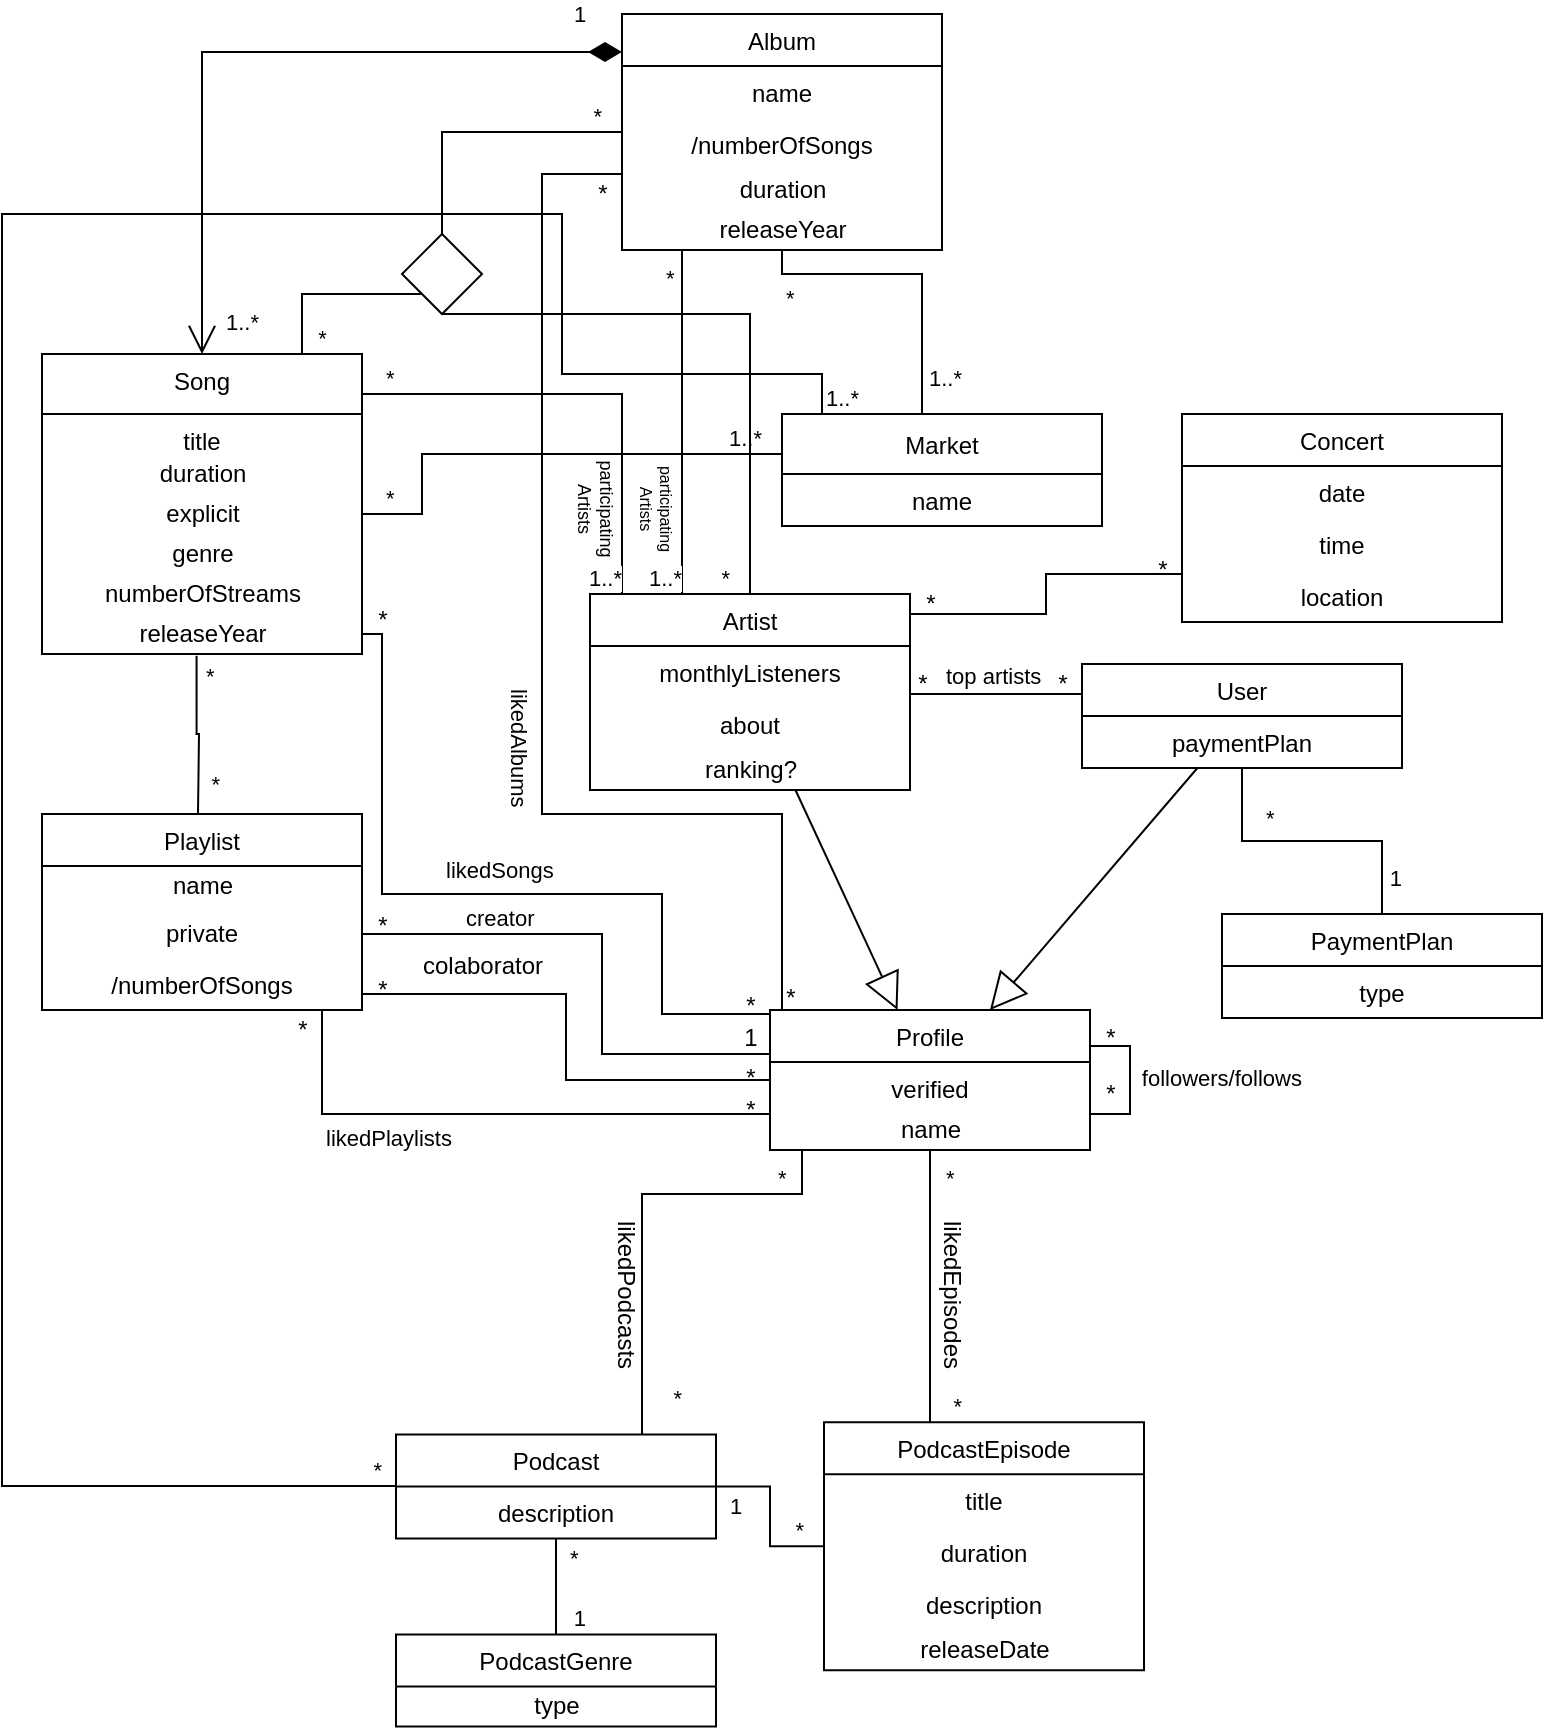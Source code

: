 <mxfile version="15.7.3" type="github" pages="2">
  <diagram id="C5RBs43oDa-KdzZeNtuy" name="Page-1">
    <mxGraphModel dx="1783" dy="967" grid="1" gridSize="10" guides="1" tooltips="1" connect="1" arrows="1" fold="1" page="1" pageScale="1" pageWidth="827" pageHeight="1169" math="0" shadow="0">
      <root>
        <mxCell id="WIyWlLk6GJQsqaUBKTNV-0" />
        <mxCell id="WIyWlLk6GJQsqaUBKTNV-1" parent="WIyWlLk6GJQsqaUBKTNV-0" />
        <mxCell id="zkfFHV4jXpPFQw0GAbJ--0" value="Song" style="swimlane;fontStyle=0;align=center;verticalAlign=top;childLayout=stackLayout;horizontal=1;startSize=30;horizontalStack=0;resizeParent=1;resizeLast=0;collapsible=1;marginBottom=0;rounded=0;shadow=0;strokeWidth=1;" parent="WIyWlLk6GJQsqaUBKTNV-1" vertex="1">
          <mxGeometry x="50" y="240" width="160" height="150" as="geometry">
            <mxRectangle x="40" y="40" width="160" height="26" as="alternateBounds" />
          </mxGeometry>
        </mxCell>
        <mxCell id="zkfFHV4jXpPFQw0GAbJ--1" value="title" style="text;align=center;verticalAlign=top;spacingLeft=4;spacingRight=4;overflow=hidden;rotatable=0;points=[[0,0.5],[1,0.5]];portConstraint=eastwest;" parent="zkfFHV4jXpPFQw0GAbJ--0" vertex="1">
          <mxGeometry y="30" width="160" height="20" as="geometry" />
        </mxCell>
        <mxCell id="M-XK-t2GSOMbPkWvGWRD-0" value="duration" style="text;html=1;align=center;verticalAlign=middle;resizable=0;points=[];autosize=1;strokeColor=none;fillColor=none;" parent="zkfFHV4jXpPFQw0GAbJ--0" vertex="1">
          <mxGeometry y="50" width="160" height="20" as="geometry" />
        </mxCell>
        <mxCell id="M-XK-t2GSOMbPkWvGWRD-2" value="explicit" style="text;html=1;align=center;verticalAlign=middle;resizable=0;points=[];autosize=1;strokeColor=none;fillColor=none;" parent="zkfFHV4jXpPFQw0GAbJ--0" vertex="1">
          <mxGeometry y="70" width="160" height="20" as="geometry" />
        </mxCell>
        <mxCell id="M-XK-t2GSOMbPkWvGWRD-3" value="genre" style="text;html=1;align=center;verticalAlign=middle;resizable=0;points=[];autosize=1;strokeColor=none;fillColor=none;" parent="zkfFHV4jXpPFQw0GAbJ--0" vertex="1">
          <mxGeometry y="90" width="160" height="20" as="geometry" />
        </mxCell>
        <mxCell id="M-XK-t2GSOMbPkWvGWRD-4" value="numberOfStreams" style="text;html=1;align=center;verticalAlign=middle;resizable=0;points=[];autosize=1;strokeColor=none;fillColor=none;" parent="zkfFHV4jXpPFQw0GAbJ--0" vertex="1">
          <mxGeometry y="110" width="160" height="20" as="geometry" />
        </mxCell>
        <mxCell id="M-XK-t2GSOMbPkWvGWRD-29" value="releaseYear" style="text;html=1;align=center;verticalAlign=middle;resizable=0;points=[];autosize=1;strokeColor=none;fillColor=none;" parent="zkfFHV4jXpPFQw0GAbJ--0" vertex="1">
          <mxGeometry y="130" width="160" height="20" as="geometry" />
        </mxCell>
        <mxCell id="M-XK-t2GSOMbPkWvGWRD-7" value="Market" style="swimlane;fontStyle=0;childLayout=stackLayout;horizontal=1;startSize=30;fillColor=none;horizontalStack=0;resizeParent=1;resizeParentMax=0;resizeLast=0;collapsible=1;marginBottom=0;align=center;" parent="WIyWlLk6GJQsqaUBKTNV-1" vertex="1">
          <mxGeometry x="420" y="270" width="160" height="56" as="geometry" />
        </mxCell>
        <mxCell id="M-XK-t2GSOMbPkWvGWRD-8" value="name" style="text;strokeColor=none;fillColor=none;align=center;verticalAlign=top;spacingLeft=4;spacingRight=4;overflow=hidden;rotatable=0;points=[[0,0.5],[1,0.5]];portConstraint=eastwest;" parent="M-XK-t2GSOMbPkWvGWRD-7" vertex="1">
          <mxGeometry y="30" width="160" height="26" as="geometry" />
        </mxCell>
        <mxCell id="M-XK-t2GSOMbPkWvGWRD-13" value="Album" style="swimlane;fontStyle=0;childLayout=stackLayout;horizontal=1;startSize=26;fillColor=none;horizontalStack=0;resizeParent=1;resizeParentMax=0;resizeLast=0;collapsible=1;marginBottom=0;align=center;" parent="WIyWlLk6GJQsqaUBKTNV-1" vertex="1">
          <mxGeometry x="340" y="70" width="160" height="118" as="geometry">
            <mxRectangle x="240" y="120" width="70" height="90" as="alternateBounds" />
          </mxGeometry>
        </mxCell>
        <mxCell id="M-XK-t2GSOMbPkWvGWRD-14" value="name" style="text;strokeColor=none;fillColor=none;align=center;verticalAlign=top;spacingLeft=4;spacingRight=4;overflow=hidden;rotatable=0;points=[[0,0.5],[1,0.5]];portConstraint=eastwest;" parent="M-XK-t2GSOMbPkWvGWRD-13" vertex="1">
          <mxGeometry y="26" width="160" height="26" as="geometry" />
        </mxCell>
        <mxCell id="M-XK-t2GSOMbPkWvGWRD-15" value="/numberOfSongs" style="text;strokeColor=none;fillColor=none;align=center;verticalAlign=top;spacingLeft=4;spacingRight=4;overflow=hidden;rotatable=0;points=[[0,0.5],[1,0.5]];portConstraint=eastwest;" parent="M-XK-t2GSOMbPkWvGWRD-13" vertex="1">
          <mxGeometry y="52" width="160" height="26" as="geometry" />
        </mxCell>
        <mxCell id="M-XK-t2GSOMbPkWvGWRD-27" value="duration" style="text;html=1;align=center;verticalAlign=middle;resizable=0;points=[];autosize=1;strokeColor=none;fillColor=none;" parent="M-XK-t2GSOMbPkWvGWRD-13" vertex="1">
          <mxGeometry y="78" width="160" height="20" as="geometry" />
        </mxCell>
        <mxCell id="M-XK-t2GSOMbPkWvGWRD-30" value="releaseYear" style="text;html=1;align=center;verticalAlign=middle;resizable=0;points=[];autosize=1;strokeColor=none;fillColor=none;" parent="M-XK-t2GSOMbPkWvGWRD-13" vertex="1">
          <mxGeometry y="98" width="160" height="20" as="geometry" />
        </mxCell>
        <mxCell id="M-XK-t2GSOMbPkWvGWRD-18" value="Profile" style="swimlane;fontStyle=0;childLayout=stackLayout;horizontal=1;startSize=26;fillColor=none;horizontalStack=0;resizeParent=1;resizeParentMax=0;resizeLast=0;collapsible=1;marginBottom=0;align=center;" parent="WIyWlLk6GJQsqaUBKTNV-1" vertex="1">
          <mxGeometry x="414" y="568" width="160" height="70" as="geometry" />
        </mxCell>
        <mxCell id="M-XK-t2GSOMbPkWvGWRD-19" value="verified" style="text;strokeColor=none;fillColor=none;align=center;verticalAlign=top;spacingLeft=4;spacingRight=4;overflow=hidden;rotatable=0;points=[[0,0.5],[1,0.5]];portConstraint=eastwest;" parent="M-XK-t2GSOMbPkWvGWRD-18" vertex="1">
          <mxGeometry y="26" width="160" height="24" as="geometry" />
        </mxCell>
        <mxCell id="M-XK-t2GSOMbPkWvGWRD-26" value="name" style="text;html=1;align=center;verticalAlign=middle;resizable=0;points=[];autosize=1;strokeColor=none;fillColor=none;" parent="M-XK-t2GSOMbPkWvGWRD-18" vertex="1">
          <mxGeometry y="50" width="160" height="20" as="geometry" />
        </mxCell>
        <mxCell id="M-XK-t2GSOMbPkWvGWRD-22" value="Artist" style="swimlane;fontStyle=0;childLayout=stackLayout;horizontal=1;startSize=26;fillColor=none;horizontalStack=0;resizeParent=1;resizeParentMax=0;resizeLast=0;collapsible=1;marginBottom=0;align=center;" parent="WIyWlLk6GJQsqaUBKTNV-1" vertex="1">
          <mxGeometry x="324" y="360" width="160" height="98" as="geometry" />
        </mxCell>
        <mxCell id="M-XK-t2GSOMbPkWvGWRD-24" value="monthlyListeners" style="text;strokeColor=none;fillColor=none;align=center;verticalAlign=top;spacingLeft=4;spacingRight=4;overflow=hidden;rotatable=0;points=[[0,0.5],[1,0.5]];portConstraint=eastwest;" parent="M-XK-t2GSOMbPkWvGWRD-22" vertex="1">
          <mxGeometry y="26" width="160" height="26" as="geometry" />
        </mxCell>
        <mxCell id="M-XK-t2GSOMbPkWvGWRD-25" value="about" style="text;strokeColor=none;fillColor=none;align=center;verticalAlign=top;spacingLeft=4;spacingRight=4;overflow=hidden;rotatable=0;points=[[0,0.5],[1,0.5]];portConstraint=eastwest;" parent="M-XK-t2GSOMbPkWvGWRD-22" vertex="1">
          <mxGeometry y="52" width="160" height="26" as="geometry" />
        </mxCell>
        <mxCell id="M-XK-t2GSOMbPkWvGWRD-40" value="ranking?" style="text;html=1;align=center;verticalAlign=middle;resizable=0;points=[];autosize=1;strokeColor=none;fillColor=none;" parent="M-XK-t2GSOMbPkWvGWRD-22" vertex="1">
          <mxGeometry y="78" width="160" height="20" as="geometry" />
        </mxCell>
        <mxCell id="M-XK-t2GSOMbPkWvGWRD-36" value="User" style="swimlane;fontStyle=0;childLayout=stackLayout;horizontal=1;startSize=26;fillColor=none;horizontalStack=0;resizeParent=1;resizeParentMax=0;resizeLast=0;collapsible=1;marginBottom=0;align=center;" parent="WIyWlLk6GJQsqaUBKTNV-1" vertex="1">
          <mxGeometry x="570" y="395" width="160" height="52" as="geometry" />
        </mxCell>
        <mxCell id="M-XK-t2GSOMbPkWvGWRD-37" value="paymentPlan" style="text;strokeColor=none;fillColor=none;align=center;verticalAlign=top;spacingLeft=4;spacingRight=4;overflow=hidden;rotatable=0;points=[[0,0.5],[1,0.5]];portConstraint=eastwest;" parent="M-XK-t2GSOMbPkWvGWRD-36" vertex="1">
          <mxGeometry y="26" width="160" height="26" as="geometry" />
        </mxCell>
        <mxCell id="M-XK-t2GSOMbPkWvGWRD-44" value="Concert" style="swimlane;fontStyle=0;childLayout=stackLayout;horizontal=1;startSize=26;fillColor=none;horizontalStack=0;resizeParent=1;resizeParentMax=0;resizeLast=0;collapsible=1;marginBottom=0;align=center;" parent="WIyWlLk6GJQsqaUBKTNV-1" vertex="1">
          <mxGeometry x="620" y="270" width="160" height="104" as="geometry" />
        </mxCell>
        <mxCell id="M-XK-t2GSOMbPkWvGWRD-45" value="date" style="text;strokeColor=none;fillColor=none;align=center;verticalAlign=top;spacingLeft=4;spacingRight=4;overflow=hidden;rotatable=0;points=[[0,0.5],[1,0.5]];portConstraint=eastwest;" parent="M-XK-t2GSOMbPkWvGWRD-44" vertex="1">
          <mxGeometry y="26" width="160" height="26" as="geometry" />
        </mxCell>
        <mxCell id="M-XK-t2GSOMbPkWvGWRD-46" value="time" style="text;strokeColor=none;fillColor=none;align=center;verticalAlign=top;spacingLeft=4;spacingRight=4;overflow=hidden;rotatable=0;points=[[0,0.5],[1,0.5]];portConstraint=eastwest;" parent="M-XK-t2GSOMbPkWvGWRD-44" vertex="1">
          <mxGeometry y="52" width="160" height="26" as="geometry" />
        </mxCell>
        <mxCell id="M-XK-t2GSOMbPkWvGWRD-47" value="location" style="text;strokeColor=none;fillColor=none;align=center;verticalAlign=top;spacingLeft=4;spacingRight=4;overflow=hidden;rotatable=0;points=[[0,0.5],[1,0.5]];portConstraint=eastwest;" parent="M-XK-t2GSOMbPkWvGWRD-44" vertex="1">
          <mxGeometry y="78" width="160" height="26" as="geometry" />
        </mxCell>
        <mxCell id="M-XK-t2GSOMbPkWvGWRD-49" value="Playlist" style="swimlane;fontStyle=0;childLayout=stackLayout;horizontal=1;startSize=26;fillColor=none;horizontalStack=0;resizeParent=1;resizeParentMax=0;resizeLast=0;collapsible=1;marginBottom=0;align=center;" parent="WIyWlLk6GJQsqaUBKTNV-1" vertex="1">
          <mxGeometry x="50" y="470" width="160" height="98" as="geometry" />
        </mxCell>
        <mxCell id="M-XK-t2GSOMbPkWvGWRD-91" value="name" style="text;html=1;align=center;verticalAlign=middle;resizable=0;points=[];autosize=1;strokeColor=none;fillColor=none;" parent="M-XK-t2GSOMbPkWvGWRD-49" vertex="1">
          <mxGeometry y="26" width="160" height="20" as="geometry" />
        </mxCell>
        <mxCell id="M-XK-t2GSOMbPkWvGWRD-50" value="private" style="text;strokeColor=none;fillColor=none;align=center;verticalAlign=top;spacingLeft=4;spacingRight=4;overflow=hidden;rotatable=0;points=[[0,0.5],[1,0.5]];portConstraint=eastwest;" parent="M-XK-t2GSOMbPkWvGWRD-49" vertex="1">
          <mxGeometry y="46" width="160" height="26" as="geometry" />
        </mxCell>
        <mxCell id="M-XK-t2GSOMbPkWvGWRD-51" value="/numberOfSongs" style="text;strokeColor=none;fillColor=none;align=center;verticalAlign=top;spacingLeft=4;spacingRight=4;overflow=hidden;rotatable=0;points=[[0,0.5],[1,0.5]];portConstraint=eastwest;" parent="M-XK-t2GSOMbPkWvGWRD-49" vertex="1">
          <mxGeometry y="72" width="160" height="26" as="geometry" />
        </mxCell>
        <mxCell id="M-XK-t2GSOMbPkWvGWRD-53" value="Podcast" style="swimlane;fontStyle=0;childLayout=stackLayout;horizontal=1;startSize=26;fillColor=none;horizontalStack=0;resizeParent=1;resizeParentMax=0;resizeLast=0;collapsible=1;marginBottom=0;align=center;" parent="WIyWlLk6GJQsqaUBKTNV-1" vertex="1">
          <mxGeometry x="227" y="780.19" width="160" height="52" as="geometry" />
        </mxCell>
        <mxCell id="M-XK-t2GSOMbPkWvGWRD-54" value="description" style="text;strokeColor=none;fillColor=none;align=center;verticalAlign=top;spacingLeft=4;spacingRight=4;overflow=hidden;rotatable=0;points=[[0,0.5],[1,0.5]];portConstraint=eastwest;" parent="M-XK-t2GSOMbPkWvGWRD-53" vertex="1">
          <mxGeometry y="26" width="160" height="26" as="geometry" />
        </mxCell>
        <mxCell id="M-XK-t2GSOMbPkWvGWRD-57" value="PodcastGenre" style="swimlane;fontStyle=0;childLayout=stackLayout;horizontal=1;startSize=26;fillColor=none;horizontalStack=0;resizeParent=1;resizeParentMax=0;resizeLast=0;collapsible=1;marginBottom=0;align=center;" parent="WIyWlLk6GJQsqaUBKTNV-1" vertex="1">
          <mxGeometry x="227" y="880.19" width="160" height="46" as="geometry" />
        </mxCell>
        <mxCell id="M-XK-t2GSOMbPkWvGWRD-66" value="type" style="text;html=1;align=center;verticalAlign=middle;resizable=0;points=[];autosize=1;strokeColor=none;fillColor=none;" parent="M-XK-t2GSOMbPkWvGWRD-57" vertex="1">
          <mxGeometry y="26" width="160" height="20" as="geometry" />
        </mxCell>
        <mxCell id="M-XK-t2GSOMbPkWvGWRD-61" value="PaymentPlan" style="swimlane;fontStyle=0;childLayout=stackLayout;horizontal=1;startSize=26;fillColor=none;horizontalStack=0;resizeParent=1;resizeParentMax=0;resizeLast=0;collapsible=1;marginBottom=0;align=center;" parent="WIyWlLk6GJQsqaUBKTNV-1" vertex="1">
          <mxGeometry x="640" y="520" width="160" height="52" as="geometry" />
        </mxCell>
        <mxCell id="M-XK-t2GSOMbPkWvGWRD-62" value="type" style="text;strokeColor=none;fillColor=none;align=center;verticalAlign=top;spacingLeft=4;spacingRight=4;overflow=hidden;rotatable=0;points=[[0,0.5],[1,0.5]];portConstraint=eastwest;" parent="M-XK-t2GSOMbPkWvGWRD-61" vertex="1">
          <mxGeometry y="26" width="160" height="26" as="geometry" />
        </mxCell>
        <mxCell id="M-XK-t2GSOMbPkWvGWRD-67" value="PodcastEpisode" style="swimlane;fontStyle=0;childLayout=stackLayout;horizontal=1;startSize=26;fillColor=none;horizontalStack=0;resizeParent=1;resizeParentMax=0;resizeLast=0;collapsible=1;marginBottom=0;align=center;" parent="WIyWlLk6GJQsqaUBKTNV-1" vertex="1">
          <mxGeometry x="441" y="774.07" width="160" height="124" as="geometry" />
        </mxCell>
        <mxCell id="M-XK-t2GSOMbPkWvGWRD-68" value="title" style="text;strokeColor=none;fillColor=none;align=center;verticalAlign=top;spacingLeft=4;spacingRight=4;overflow=hidden;rotatable=0;points=[[0,0.5],[1,0.5]];portConstraint=eastwest;" parent="M-XK-t2GSOMbPkWvGWRD-67" vertex="1">
          <mxGeometry y="26" width="160" height="26" as="geometry" />
        </mxCell>
        <mxCell id="M-XK-t2GSOMbPkWvGWRD-69" value="duration" style="text;strokeColor=none;fillColor=none;align=center;verticalAlign=top;spacingLeft=4;spacingRight=4;overflow=hidden;rotatable=0;points=[[0,0.5],[1,0.5]];portConstraint=eastwest;" parent="M-XK-t2GSOMbPkWvGWRD-67" vertex="1">
          <mxGeometry y="52" width="160" height="26" as="geometry" />
        </mxCell>
        <mxCell id="M-XK-t2GSOMbPkWvGWRD-70" value="description" style="text;strokeColor=none;fillColor=none;align=center;verticalAlign=top;spacingLeft=4;spacingRight=4;overflow=hidden;rotatable=0;points=[[0,0.5],[1,0.5]];portConstraint=eastwest;" parent="M-XK-t2GSOMbPkWvGWRD-67" vertex="1">
          <mxGeometry y="78" width="160" height="26" as="geometry" />
        </mxCell>
        <mxCell id="M-XK-t2GSOMbPkWvGWRD-71" value="releaseDate" style="text;html=1;align=center;verticalAlign=middle;resizable=0;points=[];autosize=1;strokeColor=none;fillColor=none;" parent="M-XK-t2GSOMbPkWvGWRD-67" vertex="1">
          <mxGeometry y="104" width="160" height="20" as="geometry" />
        </mxCell>
        <mxCell id="M-XK-t2GSOMbPkWvGWRD-72" value="1" style="endArrow=open;html=1;endSize=12;startArrow=diamondThin;startSize=14;startFill=1;edgeStyle=orthogonalEdgeStyle;align=left;verticalAlign=bottom;rounded=0;" parent="WIyWlLk6GJQsqaUBKTNV-1" source="M-XK-t2GSOMbPkWvGWRD-13" target="zkfFHV4jXpPFQw0GAbJ--0" edge="1">
          <mxGeometry x="-0.857" y="-10" relative="1" as="geometry">
            <mxPoint x="300" y="130" as="sourcePoint" />
            <mxPoint x="50" y="180" as="targetPoint" />
            <Array as="points">
              <mxPoint x="130" y="89" />
            </Array>
            <mxPoint as="offset" />
          </mxGeometry>
        </mxCell>
        <mxCell id="M-XK-t2GSOMbPkWvGWRD-74" value="&lt;span style=&quot;color: rgb(0 , 0 , 0) ; font-family: &amp;#34;helvetica&amp;#34; ; font-size: 11px ; font-style: normal ; font-weight: 400 ; letter-spacing: normal ; text-align: left ; text-indent: 0px ; text-transform: none ; word-spacing: 0px ; background-color: rgb(255 , 255 , 255) ; display: inline ; float: none&quot;&gt;1..*&lt;/span&gt;" style="text;whiteSpace=wrap;html=1;" parent="WIyWlLk6GJQsqaUBKTNV-1" vertex="1">
          <mxGeometry x="140" y="210" width="10" height="20" as="geometry" />
        </mxCell>
        <mxCell id="M-XK-t2GSOMbPkWvGWRD-79" value="" style="endArrow=none;html=1;edgeStyle=orthogonalEdgeStyle;rounded=0;align=center;" parent="WIyWlLk6GJQsqaUBKTNV-1" source="zkfFHV4jXpPFQw0GAbJ--0" target="M-XK-t2GSOMbPkWvGWRD-7" edge="1">
          <mxGeometry relative="1" as="geometry">
            <mxPoint x="220" y="320" as="sourcePoint" />
            <mxPoint x="460" y="290" as="targetPoint" />
            <Array as="points">
              <mxPoint x="240" y="320" />
              <mxPoint x="240" y="290" />
            </Array>
          </mxGeometry>
        </mxCell>
        <mxCell id="M-XK-t2GSOMbPkWvGWRD-80" value="*" style="edgeLabel;resizable=0;html=1;align=left;verticalAlign=bottom;" parent="M-XK-t2GSOMbPkWvGWRD-79" connectable="0" vertex="1">
          <mxGeometry x="-1" relative="1" as="geometry">
            <mxPoint x="10" as="offset" />
          </mxGeometry>
        </mxCell>
        <mxCell id="M-XK-t2GSOMbPkWvGWRD-81" value="1..*" style="edgeLabel;resizable=0;html=1;align=right;verticalAlign=bottom;" parent="M-XK-t2GSOMbPkWvGWRD-79" connectable="0" vertex="1">
          <mxGeometry x="1" relative="1" as="geometry">
            <mxPoint x="-10" as="offset" />
          </mxGeometry>
        </mxCell>
        <mxCell id="M-XK-t2GSOMbPkWvGWRD-82" value="" style="endArrow=none;html=1;edgeStyle=orthogonalEdgeStyle;rounded=0;align=center;" parent="WIyWlLk6GJQsqaUBKTNV-1" source="M-XK-t2GSOMbPkWvGWRD-13" target="M-XK-t2GSOMbPkWvGWRD-7" edge="1">
          <mxGeometry relative="1" as="geometry">
            <mxPoint x="420" y="190" as="sourcePoint" />
            <mxPoint x="420" y="290" as="targetPoint" />
            <Array as="points">
              <mxPoint x="420" y="200" />
              <mxPoint x="490" y="200" />
            </Array>
          </mxGeometry>
        </mxCell>
        <mxCell id="M-XK-t2GSOMbPkWvGWRD-83" value="*" style="edgeLabel;resizable=0;html=1;align=left;verticalAlign=bottom;" parent="M-XK-t2GSOMbPkWvGWRD-82" connectable="0" vertex="1">
          <mxGeometry x="-1" relative="1" as="geometry">
            <mxPoint y="32" as="offset" />
          </mxGeometry>
        </mxCell>
        <mxCell id="M-XK-t2GSOMbPkWvGWRD-84" value="1..*" style="edgeLabel;resizable=0;html=1;align=right;verticalAlign=bottom;" parent="M-XK-t2GSOMbPkWvGWRD-82" connectable="0" vertex="1">
          <mxGeometry x="1" relative="1" as="geometry">
            <mxPoint x="20" y="-10" as="offset" />
          </mxGeometry>
        </mxCell>
        <mxCell id="M-XK-t2GSOMbPkWvGWRD-88" value="" style="endArrow=none;html=1;edgeStyle=orthogonalEdgeStyle;rounded=0;align=center;exitX=0.483;exitY=1.043;exitDx=0;exitDy=0;exitPerimeter=0;" parent="WIyWlLk6GJQsqaUBKTNV-1" source="M-XK-t2GSOMbPkWvGWRD-29" edge="1">
          <mxGeometry relative="1" as="geometry">
            <mxPoint x="30" y="430" as="sourcePoint" />
            <mxPoint x="128" y="470" as="targetPoint" />
          </mxGeometry>
        </mxCell>
        <mxCell id="M-XK-t2GSOMbPkWvGWRD-89" value="*" style="edgeLabel;resizable=0;html=1;align=left;verticalAlign=bottom;" parent="M-XK-t2GSOMbPkWvGWRD-88" connectable="0" vertex="1">
          <mxGeometry x="-1" relative="1" as="geometry">
            <mxPoint x="3" y="19" as="offset" />
          </mxGeometry>
        </mxCell>
        <mxCell id="M-XK-t2GSOMbPkWvGWRD-90" value="*" style="edgeLabel;resizable=0;html=1;align=right;verticalAlign=bottom;" parent="M-XK-t2GSOMbPkWvGWRD-88" connectable="0" vertex="1">
          <mxGeometry x="1" relative="1" as="geometry">
            <mxPoint x="12" y="-7" as="offset" />
          </mxGeometry>
        </mxCell>
        <mxCell id="M-XK-t2GSOMbPkWvGWRD-92" value="" style="rhombus;whiteSpace=wrap;html=1;align=center;" parent="WIyWlLk6GJQsqaUBKTNV-1" vertex="1">
          <mxGeometry x="230" y="180" width="40" height="40" as="geometry" />
        </mxCell>
        <mxCell id="M-XK-t2GSOMbPkWvGWRD-93" value="" style="endArrow=none;html=1;edgeStyle=orthogonalEdgeStyle;rounded=0;align=center;exitX=0.5;exitY=0;exitDx=0;exitDy=0;" parent="WIyWlLk6GJQsqaUBKTNV-1" source="M-XK-t2GSOMbPkWvGWRD-92" target="M-XK-t2GSOMbPkWvGWRD-13" edge="1">
          <mxGeometry relative="1" as="geometry">
            <mxPoint x="160" y="140" as="sourcePoint" />
            <mxPoint x="310" y="140" as="targetPoint" />
          </mxGeometry>
        </mxCell>
        <mxCell id="M-XK-t2GSOMbPkWvGWRD-95" value="*" style="edgeLabel;resizable=0;html=1;align=right;verticalAlign=bottom;" parent="M-XK-t2GSOMbPkWvGWRD-93" connectable="0" vertex="1">
          <mxGeometry x="1" relative="1" as="geometry">
            <mxPoint x="-10" as="offset" />
          </mxGeometry>
        </mxCell>
        <mxCell id="M-XK-t2GSOMbPkWvGWRD-96" value="" style="endArrow=none;html=1;edgeStyle=orthogonalEdgeStyle;rounded=0;align=center;entryX=0.5;entryY=0;entryDx=0;entryDy=0;" parent="WIyWlLk6GJQsqaUBKTNV-1" source="M-XK-t2GSOMbPkWvGWRD-92" target="M-XK-t2GSOMbPkWvGWRD-22" edge="1">
          <mxGeometry relative="1" as="geometry">
            <mxPoint x="270" y="230" as="sourcePoint" />
            <mxPoint x="430" y="230" as="targetPoint" />
            <Array as="points">
              <mxPoint x="404" y="220" />
            </Array>
          </mxGeometry>
        </mxCell>
        <mxCell id="M-XK-t2GSOMbPkWvGWRD-98" value="*" style="edgeLabel;resizable=0;html=1;align=right;verticalAlign=bottom;" parent="M-XK-t2GSOMbPkWvGWRD-96" connectable="0" vertex="1">
          <mxGeometry x="1" relative="1" as="geometry">
            <mxPoint x="-10" as="offset" />
          </mxGeometry>
        </mxCell>
        <mxCell id="M-XK-t2GSOMbPkWvGWRD-99" value="" style="endArrow=none;html=1;edgeStyle=orthogonalEdgeStyle;rounded=0;align=center;" parent="WIyWlLk6GJQsqaUBKTNV-1" source="zkfFHV4jXpPFQw0GAbJ--0" target="M-XK-t2GSOMbPkWvGWRD-92" edge="1">
          <mxGeometry relative="1" as="geometry">
            <mxPoint x="140" y="110" as="sourcePoint" />
            <mxPoint x="300" y="110" as="targetPoint" />
            <Array as="points">
              <mxPoint x="180" y="210" />
            </Array>
          </mxGeometry>
        </mxCell>
        <mxCell id="M-XK-t2GSOMbPkWvGWRD-100" value="&amp;nbsp; *" style="edgeLabel;resizable=0;html=1;align=left;verticalAlign=bottom;" parent="M-XK-t2GSOMbPkWvGWRD-99" connectable="0" vertex="1">
          <mxGeometry x="-1" relative="1" as="geometry">
            <mxPoint as="offset" />
          </mxGeometry>
        </mxCell>
        <mxCell id="M-XK-t2GSOMbPkWvGWRD-102" value="" style="endArrow=block;endSize=16;endFill=0;html=1;rounded=0;align=center;" parent="WIyWlLk6GJQsqaUBKTNV-1" source="M-XK-t2GSOMbPkWvGWRD-22" target="M-XK-t2GSOMbPkWvGWRD-18" edge="1">
          <mxGeometry x="-0.216" y="-35" width="160" relative="1" as="geometry">
            <mxPoint x="370" y="500" as="sourcePoint" />
            <mxPoint x="510" y="530" as="targetPoint" />
            <mxPoint as="offset" />
          </mxGeometry>
        </mxCell>
        <mxCell id="M-XK-t2GSOMbPkWvGWRD-103" value="" style="endArrow=block;endSize=16;endFill=0;html=1;rounded=0;align=center;" parent="WIyWlLk6GJQsqaUBKTNV-1" source="M-XK-t2GSOMbPkWvGWRD-36" target="M-XK-t2GSOMbPkWvGWRD-18" edge="1">
          <mxGeometry x="-0.108" y="42" width="160" relative="1" as="geometry">
            <mxPoint x="330" y="520" as="sourcePoint" />
            <mxPoint x="490" y="570" as="targetPoint" />
            <mxPoint as="offset" />
          </mxGeometry>
        </mxCell>
        <mxCell id="M-XK-t2GSOMbPkWvGWRD-104" value="" style="endArrow=none;html=1;edgeStyle=orthogonalEdgeStyle;rounded=0;align=center;" parent="WIyWlLk6GJQsqaUBKTNV-1" source="M-XK-t2GSOMbPkWvGWRD-22" target="M-XK-t2GSOMbPkWvGWRD-36" edge="1">
          <mxGeometry relative="1" as="geometry">
            <mxPoint x="470" y="420.8" as="sourcePoint" />
            <mxPoint x="630" y="420.8" as="targetPoint" />
            <Array as="points">
              <mxPoint x="530" y="410" />
              <mxPoint x="530" y="410" />
            </Array>
          </mxGeometry>
        </mxCell>
        <mxCell id="M-XK-t2GSOMbPkWvGWRD-105" value="top artists" style="edgeLabel;resizable=0;html=1;align=left;verticalAlign=bottom;" parent="M-XK-t2GSOMbPkWvGWRD-104" connectable="0" vertex="1">
          <mxGeometry x="-1" relative="1" as="geometry">
            <mxPoint x="16" y="-1" as="offset" />
          </mxGeometry>
        </mxCell>
        <mxCell id="M-XK-t2GSOMbPkWvGWRD-107" value="*" style="text;html=1;align=center;verticalAlign=middle;resizable=0;points=[];autosize=1;strokeColor=none;fillColor=none;" parent="WIyWlLk6GJQsqaUBKTNV-1" vertex="1">
          <mxGeometry x="480" y="395" width="20" height="20" as="geometry" />
        </mxCell>
        <mxCell id="M-XK-t2GSOMbPkWvGWRD-108" value="*" style="text;html=1;align=center;verticalAlign=middle;resizable=0;points=[];autosize=1;strokeColor=none;fillColor=none;" parent="WIyWlLk6GJQsqaUBKTNV-1" vertex="1">
          <mxGeometry x="550" y="395" width="20" height="20" as="geometry" />
        </mxCell>
        <mxCell id="M-XK-t2GSOMbPkWvGWRD-109" value="" style="endArrow=none;html=1;edgeStyle=orthogonalEdgeStyle;rounded=0;align=center;" parent="WIyWlLk6GJQsqaUBKTNV-1" source="M-XK-t2GSOMbPkWvGWRD-36" target="M-XK-t2GSOMbPkWvGWRD-61" edge="1">
          <mxGeometry relative="1" as="geometry">
            <mxPoint x="630" y="500" as="sourcePoint" />
            <mxPoint x="790" y="500" as="targetPoint" />
          </mxGeometry>
        </mxCell>
        <mxCell id="M-XK-t2GSOMbPkWvGWRD-110" value="*" style="edgeLabel;resizable=0;html=1;align=left;verticalAlign=bottom;" parent="M-XK-t2GSOMbPkWvGWRD-109" connectable="0" vertex="1">
          <mxGeometry x="-1" relative="1" as="geometry">
            <mxPoint x="10" y="33" as="offset" />
          </mxGeometry>
        </mxCell>
        <mxCell id="M-XK-t2GSOMbPkWvGWRD-111" value="1" style="edgeLabel;resizable=0;html=1;align=right;verticalAlign=bottom;" parent="M-XK-t2GSOMbPkWvGWRD-109" connectable="0" vertex="1">
          <mxGeometry x="1" relative="1" as="geometry">
            <mxPoint x="10" y="-10" as="offset" />
          </mxGeometry>
        </mxCell>
        <mxCell id="M-XK-t2GSOMbPkWvGWRD-112" value="" style="endArrow=none;html=1;edgeStyle=orthogonalEdgeStyle;rounded=0;align=center;" parent="WIyWlLk6GJQsqaUBKTNV-1" source="M-XK-t2GSOMbPkWvGWRD-18" target="M-XK-t2GSOMbPkWvGWRD-18" edge="1">
          <mxGeometry relative="1" as="geometry">
            <mxPoint x="590" y="610" as="sourcePoint" />
            <mxPoint x="750" y="610" as="targetPoint" />
            <Array as="points">
              <mxPoint x="594" y="620" />
            </Array>
          </mxGeometry>
        </mxCell>
        <mxCell id="M-XK-t2GSOMbPkWvGWRD-114" value="followers/follows" style="edgeLabel;resizable=0;html=1;align=right;verticalAlign=bottom;" parent="M-XK-t2GSOMbPkWvGWRD-112" connectable="0" vertex="1">
          <mxGeometry x="1" relative="1" as="geometry">
            <mxPoint x="106" y="-10" as="offset" />
          </mxGeometry>
        </mxCell>
        <mxCell id="M-XK-t2GSOMbPkWvGWRD-122" value="*" style="text;html=1;align=center;verticalAlign=middle;resizable=0;points=[];autosize=1;strokeColor=none;fillColor=none;" parent="WIyWlLk6GJQsqaUBKTNV-1" vertex="1">
          <mxGeometry x="574" y="600" width="20" height="20" as="geometry" />
        </mxCell>
        <mxCell id="M-XK-t2GSOMbPkWvGWRD-123" value="*" style="text;html=1;align=center;verticalAlign=middle;resizable=0;points=[];autosize=1;strokeColor=none;fillColor=none;" parent="WIyWlLk6GJQsqaUBKTNV-1" vertex="1">
          <mxGeometry x="574" y="572" width="20" height="20" as="geometry" />
        </mxCell>
        <mxCell id="M-XK-t2GSOMbPkWvGWRD-126" value="" style="endArrow=none;html=1;edgeStyle=orthogonalEdgeStyle;rounded=0;align=center;" parent="WIyWlLk6GJQsqaUBKTNV-1" source="M-XK-t2GSOMbPkWvGWRD-49" target="M-XK-t2GSOMbPkWvGWRD-18" edge="1">
          <mxGeometry relative="1" as="geometry">
            <mxPoint x="170" y="658" as="sourcePoint" />
            <mxPoint x="330" y="658" as="targetPoint" />
            <Array as="points">
              <mxPoint x="330" y="530" />
              <mxPoint x="330" y="590" />
            </Array>
          </mxGeometry>
        </mxCell>
        <mxCell id="M-XK-t2GSOMbPkWvGWRD-127" value="creator" style="edgeLabel;resizable=0;html=1;align=left;verticalAlign=bottom;" parent="M-XK-t2GSOMbPkWvGWRD-126" connectable="0" vertex="1">
          <mxGeometry x="-1" relative="1" as="geometry">
            <mxPoint x="50" as="offset" />
          </mxGeometry>
        </mxCell>
        <mxCell id="M-XK-t2GSOMbPkWvGWRD-129" value="" style="endArrow=none;html=1;edgeStyle=orthogonalEdgeStyle;rounded=0;align=center;" parent="WIyWlLk6GJQsqaUBKTNV-1" source="M-XK-t2GSOMbPkWvGWRD-49" target="M-XK-t2GSOMbPkWvGWRD-18" edge="1">
          <mxGeometry relative="1" as="geometry">
            <mxPoint x="170" y="639.66" as="sourcePoint" />
            <mxPoint x="330" y="639.66" as="targetPoint" />
            <Array as="points">
              <mxPoint x="312" y="560" />
              <mxPoint x="312" y="603" />
            </Array>
          </mxGeometry>
        </mxCell>
        <mxCell id="M-XK-t2GSOMbPkWvGWRD-132" value="" style="endArrow=none;html=1;edgeStyle=orthogonalEdgeStyle;rounded=0;align=center;" parent="WIyWlLk6GJQsqaUBKTNV-1" source="M-XK-t2GSOMbPkWvGWRD-49" target="M-XK-t2GSOMbPkWvGWRD-18" edge="1">
          <mxGeometry relative="1" as="geometry">
            <mxPoint x="180" y="650" as="sourcePoint" />
            <mxPoint x="340" y="650" as="targetPoint" />
            <Array as="points">
              <mxPoint x="190" y="620" />
            </Array>
          </mxGeometry>
        </mxCell>
        <mxCell id="M-XK-t2GSOMbPkWvGWRD-133" value="likedPlaylists" style="edgeLabel;resizable=0;html=1;align=left;verticalAlign=bottom;" parent="M-XK-t2GSOMbPkWvGWRD-132" connectable="0" vertex="1">
          <mxGeometry x="-1" relative="1" as="geometry">
            <mxPoint y="72" as="offset" />
          </mxGeometry>
        </mxCell>
        <mxCell id="M-XK-t2GSOMbPkWvGWRD-135" value="" style="endArrow=none;html=1;edgeStyle=orthogonalEdgeStyle;rounded=0;align=center;" parent="WIyWlLk6GJQsqaUBKTNV-1" source="zkfFHV4jXpPFQw0GAbJ--0" target="M-XK-t2GSOMbPkWvGWRD-18" edge="1">
          <mxGeometry relative="1" as="geometry">
            <mxPoint x="234" y="490" as="sourcePoint" />
            <mxPoint x="394" y="490" as="targetPoint" />
            <Array as="points">
              <mxPoint x="220" y="380" />
              <mxPoint x="220" y="510" />
              <mxPoint x="360" y="510" />
              <mxPoint x="360" y="570" />
            </Array>
          </mxGeometry>
        </mxCell>
        <mxCell id="M-XK-t2GSOMbPkWvGWRD-136" value="likedSongs" style="edgeLabel;resizable=0;html=1;align=left;verticalAlign=bottom;" parent="M-XK-t2GSOMbPkWvGWRD-135" connectable="0" vertex="1">
          <mxGeometry x="-1" relative="1" as="geometry">
            <mxPoint x="40" y="126" as="offset" />
          </mxGeometry>
        </mxCell>
        <mxCell id="M-XK-t2GSOMbPkWvGWRD-138" value="" style="endArrow=none;html=1;edgeStyle=orthogonalEdgeStyle;rounded=0;align=center;" parent="WIyWlLk6GJQsqaUBKTNV-1" source="M-XK-t2GSOMbPkWvGWRD-13" target="M-XK-t2GSOMbPkWvGWRD-18" edge="1">
          <mxGeometry relative="1" as="geometry">
            <mxPoint x="270" y="480" as="sourcePoint" />
            <mxPoint x="430" y="480" as="targetPoint" />
            <Array as="points">
              <mxPoint x="300" y="150" />
              <mxPoint x="300" y="470" />
              <mxPoint x="420" y="470" />
            </Array>
          </mxGeometry>
        </mxCell>
        <mxCell id="M-XK-t2GSOMbPkWvGWRD-139" value="likedAlbums" style="edgeLabel;resizable=0;html=1;align=left;verticalAlign=bottom;rotation=90;" parent="M-XK-t2GSOMbPkWvGWRD-138" connectable="0" vertex="1">
          <mxGeometry x="-1" relative="1" as="geometry">
            <mxPoint x="-60" y="255" as="offset" />
          </mxGeometry>
        </mxCell>
        <mxCell id="M-XK-t2GSOMbPkWvGWRD-144" value="*" style="text;html=1;align=center;verticalAlign=middle;resizable=0;points=[];autosize=1;strokeColor=none;fillColor=none;" parent="WIyWlLk6GJQsqaUBKTNV-1" vertex="1">
          <mxGeometry x="210" y="516" width="20" height="20" as="geometry" />
        </mxCell>
        <mxCell id="M-XK-t2GSOMbPkWvGWRD-145" value="1" style="text;html=1;align=center;verticalAlign=middle;resizable=0;points=[];autosize=1;strokeColor=none;fillColor=none;" parent="WIyWlLk6GJQsqaUBKTNV-1" vertex="1">
          <mxGeometry x="394" y="572" width="20" height="20" as="geometry" />
        </mxCell>
        <mxCell id="M-XK-t2GSOMbPkWvGWRD-146" value="*" style="text;html=1;align=center;verticalAlign=middle;resizable=0;points=[];autosize=1;strokeColor=none;fillColor=none;" parent="WIyWlLk6GJQsqaUBKTNV-1" vertex="1">
          <mxGeometry x="210" y="548" width="20" height="20" as="geometry" />
        </mxCell>
        <mxCell id="M-XK-t2GSOMbPkWvGWRD-147" value="*" style="text;html=1;align=center;verticalAlign=middle;resizable=0;points=[];autosize=1;strokeColor=none;fillColor=none;" parent="WIyWlLk6GJQsqaUBKTNV-1" vertex="1">
          <mxGeometry x="394" y="592.49" width="20" height="20" as="geometry" />
        </mxCell>
        <mxCell id="M-XK-t2GSOMbPkWvGWRD-152" value="colaborator&lt;br&gt;" style="text;html=1;align=center;verticalAlign=middle;resizable=0;points=[];autosize=1;strokeColor=none;fillColor=none;" parent="WIyWlLk6GJQsqaUBKTNV-1" vertex="1">
          <mxGeometry x="230" y="536" width="80" height="20" as="geometry" />
        </mxCell>
        <mxCell id="M-XK-t2GSOMbPkWvGWRD-153" value="*" style="text;html=1;align=center;verticalAlign=middle;resizable=0;points=[];autosize=1;strokeColor=none;fillColor=none;" parent="WIyWlLk6GJQsqaUBKTNV-1" vertex="1">
          <mxGeometry x="170" y="568" width="20" height="20" as="geometry" />
        </mxCell>
        <mxCell id="M-XK-t2GSOMbPkWvGWRD-154" value="&lt;br&gt;*" style="text;html=1;align=center;verticalAlign=middle;resizable=0;points=[];autosize=1;strokeColor=none;fillColor=none;" parent="WIyWlLk6GJQsqaUBKTNV-1" vertex="1">
          <mxGeometry x="394" y="595" width="20" height="30" as="geometry" />
        </mxCell>
        <mxCell id="M-XK-t2GSOMbPkWvGWRD-155" value="*" style="text;html=1;align=center;verticalAlign=middle;resizable=0;points=[];autosize=1;strokeColor=none;fillColor=none;" parent="WIyWlLk6GJQsqaUBKTNV-1" vertex="1">
          <mxGeometry x="394" y="556" width="20" height="20" as="geometry" />
        </mxCell>
        <mxCell id="M-XK-t2GSOMbPkWvGWRD-156" value="&lt;br&gt;*" style="text;html=1;align=center;verticalAlign=middle;resizable=0;points=[];autosize=1;strokeColor=none;fillColor=none;" parent="WIyWlLk6GJQsqaUBKTNV-1" vertex="1">
          <mxGeometry x="210" y="350" width="20" height="30" as="geometry" />
        </mxCell>
        <mxCell id="M-XK-t2GSOMbPkWvGWRD-157" value="*" style="text;html=1;align=center;verticalAlign=middle;resizable=0;points=[];autosize=1;strokeColor=none;fillColor=none;" parent="WIyWlLk6GJQsqaUBKTNV-1" vertex="1">
          <mxGeometry x="414" y="552" width="20" height="20" as="geometry" />
        </mxCell>
        <mxCell id="M-XK-t2GSOMbPkWvGWRD-158" value="*" style="text;html=1;align=center;verticalAlign=middle;resizable=0;points=[];autosize=1;strokeColor=none;fillColor=none;" parent="WIyWlLk6GJQsqaUBKTNV-1" vertex="1">
          <mxGeometry x="320" y="150" width="20" height="20" as="geometry" />
        </mxCell>
        <mxCell id="M-XK-t2GSOMbPkWvGWRD-159" value="" style="endArrow=none;html=1;edgeStyle=orthogonalEdgeStyle;rounded=0;align=center;" parent="WIyWlLk6GJQsqaUBKTNV-1" source="M-XK-t2GSOMbPkWvGWRD-22" target="M-XK-t2GSOMbPkWvGWRD-44" edge="1">
          <mxGeometry relative="1" as="geometry">
            <mxPoint x="440" y="350" as="sourcePoint" />
            <mxPoint x="600" y="350" as="targetPoint" />
            <Array as="points">
              <mxPoint x="552" y="370" />
              <mxPoint x="552" y="350" />
            </Array>
          </mxGeometry>
        </mxCell>
        <mxCell id="M-XK-t2GSOMbPkWvGWRD-162" value="&lt;br&gt;*" style="text;html=1;align=center;verticalAlign=middle;resizable=0;points=[];autosize=1;strokeColor=none;fillColor=none;" parent="WIyWlLk6GJQsqaUBKTNV-1" vertex="1">
          <mxGeometry x="600" y="325" width="20" height="30" as="geometry" />
        </mxCell>
        <mxCell id="M-XK-t2GSOMbPkWvGWRD-163" value="*" style="text;html=1;align=center;verticalAlign=middle;resizable=0;points=[];autosize=1;strokeColor=none;fillColor=none;" parent="WIyWlLk6GJQsqaUBKTNV-1" vertex="1">
          <mxGeometry x="484" y="355" width="20" height="20" as="geometry" />
        </mxCell>
        <mxCell id="M-XK-t2GSOMbPkWvGWRD-171" value="" style="endArrow=none;html=1;edgeStyle=orthogonalEdgeStyle;rounded=0;align=center;" parent="WIyWlLk6GJQsqaUBKTNV-1" source="M-XK-t2GSOMbPkWvGWRD-53" target="M-XK-t2GSOMbPkWvGWRD-67" edge="1">
          <mxGeometry relative="1" as="geometry">
            <mxPoint x="372" y="880.19" as="sourcePoint" />
            <mxPoint x="532" y="880.19" as="targetPoint" />
          </mxGeometry>
        </mxCell>
        <mxCell id="M-XK-t2GSOMbPkWvGWRD-172" value="1" style="edgeLabel;resizable=0;html=1;align=left;verticalAlign=bottom;" parent="M-XK-t2GSOMbPkWvGWRD-171" connectable="0" vertex="1">
          <mxGeometry x="-1" relative="1" as="geometry">
            <mxPoint x="5" y="18" as="offset" />
          </mxGeometry>
        </mxCell>
        <mxCell id="M-XK-t2GSOMbPkWvGWRD-173" value="*" style="edgeLabel;resizable=0;html=1;align=right;verticalAlign=bottom;" parent="M-XK-t2GSOMbPkWvGWRD-171" connectable="0" vertex="1">
          <mxGeometry x="1" relative="1" as="geometry">
            <mxPoint x="-10" as="offset" />
          </mxGeometry>
        </mxCell>
        <mxCell id="M-XK-t2GSOMbPkWvGWRD-175" value="" style="endArrow=none;html=1;edgeStyle=orthogonalEdgeStyle;rounded=0;align=center;" parent="WIyWlLk6GJQsqaUBKTNV-1" source="M-XK-t2GSOMbPkWvGWRD-53" target="M-XK-t2GSOMbPkWvGWRD-57" edge="1">
          <mxGeometry relative="1" as="geometry">
            <mxPoint x="227" y="860.19" as="sourcePoint" />
            <mxPoint x="387" y="860.19" as="targetPoint" />
          </mxGeometry>
        </mxCell>
        <mxCell id="M-XK-t2GSOMbPkWvGWRD-176" value="*" style="edgeLabel;resizable=0;html=1;align=left;verticalAlign=bottom;" parent="M-XK-t2GSOMbPkWvGWRD-175" connectable="0" vertex="1">
          <mxGeometry x="-1" relative="1" as="geometry">
            <mxPoint x="5" y="18" as="offset" />
          </mxGeometry>
        </mxCell>
        <mxCell id="M-XK-t2GSOMbPkWvGWRD-177" value="1" style="edgeLabel;resizable=0;html=1;align=right;verticalAlign=bottom;" parent="M-XK-t2GSOMbPkWvGWRD-175" connectable="0" vertex="1">
          <mxGeometry x="1" relative="1" as="geometry">
            <mxPoint x="15" as="offset" />
          </mxGeometry>
        </mxCell>
        <mxCell id="M-XK-t2GSOMbPkWvGWRD-178" value="" style="endArrow=none;html=1;edgeStyle=orthogonalEdgeStyle;rounded=0;align=center;" parent="WIyWlLk6GJQsqaUBKTNV-1" source="M-XK-t2GSOMbPkWvGWRD-18" target="M-XK-t2GSOMbPkWvGWRD-53" edge="1">
          <mxGeometry relative="1" as="geometry">
            <mxPoint x="430" y="680" as="sourcePoint" />
            <mxPoint x="440" y="730" as="targetPoint" />
            <Array as="points">
              <mxPoint x="430" y="660" />
              <mxPoint x="350" y="660" />
            </Array>
          </mxGeometry>
        </mxCell>
        <mxCell id="M-XK-t2GSOMbPkWvGWRD-179" value="*" style="edgeLabel;resizable=0;html=1;align=left;verticalAlign=bottom;" parent="M-XK-t2GSOMbPkWvGWRD-178" connectable="0" vertex="1">
          <mxGeometry x="-1" relative="1" as="geometry">
            <mxPoint x="-14" y="22" as="offset" />
          </mxGeometry>
        </mxCell>
        <mxCell id="M-XK-t2GSOMbPkWvGWRD-180" value="*" style="edgeLabel;resizable=0;html=1;align=right;verticalAlign=bottom;" parent="M-XK-t2GSOMbPkWvGWRD-178" connectable="0" vertex="1">
          <mxGeometry x="1" relative="1" as="geometry">
            <mxPoint x="20" y="-10" as="offset" />
          </mxGeometry>
        </mxCell>
        <mxCell id="M-XK-t2GSOMbPkWvGWRD-183" value="likedPodcasts" style="text;html=1;align=center;verticalAlign=middle;resizable=0;points=[];autosize=1;strokeColor=none;fillColor=none;rotation=90;" parent="WIyWlLk6GJQsqaUBKTNV-1" vertex="1">
          <mxGeometry x="297" y="700" width="90" height="20" as="geometry" />
        </mxCell>
        <mxCell id="M-XK-t2GSOMbPkWvGWRD-184" value="" style="endArrow=none;html=1;edgeStyle=orthogonalEdgeStyle;rounded=0;align=center;" parent="WIyWlLk6GJQsqaUBKTNV-1" source="M-XK-t2GSOMbPkWvGWRD-18" target="M-XK-t2GSOMbPkWvGWRD-67" edge="1">
          <mxGeometry relative="1" as="geometry">
            <mxPoint x="434" y="740" as="sourcePoint" />
            <mxPoint x="594" y="740" as="targetPoint" />
            <Array as="points">
              <mxPoint x="494" y="760" />
              <mxPoint x="494" y="760" />
            </Array>
          </mxGeometry>
        </mxCell>
        <mxCell id="M-XK-t2GSOMbPkWvGWRD-185" value="*" style="edgeLabel;resizable=0;html=1;align=left;verticalAlign=bottom;" parent="M-XK-t2GSOMbPkWvGWRD-184" connectable="0" vertex="1">
          <mxGeometry x="-1" relative="1" as="geometry">
            <mxPoint x="6" y="22" as="offset" />
          </mxGeometry>
        </mxCell>
        <mxCell id="M-XK-t2GSOMbPkWvGWRD-186" value="*" style="edgeLabel;resizable=0;html=1;align=right;verticalAlign=bottom;" parent="M-XK-t2GSOMbPkWvGWRD-184" connectable="0" vertex="1">
          <mxGeometry x="1" relative="1" as="geometry">
            <mxPoint x="16" as="offset" />
          </mxGeometry>
        </mxCell>
        <mxCell id="M-XK-t2GSOMbPkWvGWRD-188" value="likedEpisodes" style="text;html=1;align=center;verticalAlign=middle;resizable=0;points=[];autosize=1;strokeColor=none;fillColor=none;rotation=90;" parent="WIyWlLk6GJQsqaUBKTNV-1" vertex="1">
          <mxGeometry x="460" y="700" width="90" height="20" as="geometry" />
        </mxCell>
        <mxCell id="M-XK-t2GSOMbPkWvGWRD-189" value="" style="endArrow=none;html=1;edgeStyle=orthogonalEdgeStyle;rounded=0;align=center;" parent="WIyWlLk6GJQsqaUBKTNV-1" source="M-XK-t2GSOMbPkWvGWRD-7" target="M-XK-t2GSOMbPkWvGWRD-53" edge="1">
          <mxGeometry relative="1" as="geometry">
            <mxPoint x="80" y="719.17" as="sourcePoint" />
            <mxPoint x="240" y="719.17" as="targetPoint" />
            <Array as="points">
              <mxPoint x="440" y="250" />
              <mxPoint x="310" y="250" />
              <mxPoint x="310" y="170" />
              <mxPoint x="30" y="170" />
              <mxPoint x="30" y="806" />
            </Array>
          </mxGeometry>
        </mxCell>
        <mxCell id="M-XK-t2GSOMbPkWvGWRD-190" value="1..*" style="edgeLabel;resizable=0;html=1;align=left;verticalAlign=bottom;" parent="M-XK-t2GSOMbPkWvGWRD-189" connectable="0" vertex="1">
          <mxGeometry x="-1" relative="1" as="geometry">
            <mxPoint as="offset" />
          </mxGeometry>
        </mxCell>
        <mxCell id="M-XK-t2GSOMbPkWvGWRD-191" value="*" style="edgeLabel;resizable=0;html=1;align=right;verticalAlign=bottom;" parent="M-XK-t2GSOMbPkWvGWRD-189" connectable="0" vertex="1">
          <mxGeometry x="1" relative="1" as="geometry">
            <mxPoint x="-7" as="offset" />
          </mxGeometry>
        </mxCell>
        <mxCell id="M-XK-t2GSOMbPkWvGWRD-192" value="" style="endArrow=none;html=1;edgeStyle=orthogonalEdgeStyle;rounded=0;align=center;" parent="WIyWlLk6GJQsqaUBKTNV-1" source="zkfFHV4jXpPFQw0GAbJ--0" target="M-XK-t2GSOMbPkWvGWRD-22" edge="1">
          <mxGeometry relative="1" as="geometry">
            <mxPoint x="240" y="330" as="sourcePoint" />
            <mxPoint x="400" y="330" as="targetPoint" />
            <Array as="points">
              <mxPoint x="340" y="260" />
            </Array>
          </mxGeometry>
        </mxCell>
        <mxCell id="M-XK-t2GSOMbPkWvGWRD-193" value="*" style="edgeLabel;resizable=0;html=1;align=left;verticalAlign=bottom;" parent="M-XK-t2GSOMbPkWvGWRD-192" connectable="0" vertex="1">
          <mxGeometry x="-1" relative="1" as="geometry">
            <mxPoint x="10" as="offset" />
          </mxGeometry>
        </mxCell>
        <mxCell id="M-XK-t2GSOMbPkWvGWRD-194" value="1..*" style="edgeLabel;resizable=0;html=1;align=right;verticalAlign=bottom;" parent="M-XK-t2GSOMbPkWvGWRD-192" connectable="0" vertex="1">
          <mxGeometry x="1" relative="1" as="geometry">
            <mxPoint as="offset" />
          </mxGeometry>
        </mxCell>
        <mxCell id="M-XK-t2GSOMbPkWvGWRD-196" value="participating&lt;br style=&quot;font-size: 9px;&quot;&gt;Artists" style="text;html=1;align=center;verticalAlign=middle;resizable=0;points=[];autosize=1;strokeColor=none;fillColor=none;rotation=90;fontSize=9;" parent="WIyWlLk6GJQsqaUBKTNV-1" vertex="1">
          <mxGeometry x="297" y="302" width="60" height="30" as="geometry" />
        </mxCell>
        <mxCell id="M-XK-t2GSOMbPkWvGWRD-197" value="" style="endArrow=none;html=1;edgeStyle=orthogonalEdgeStyle;rounded=0;align=center;" parent="WIyWlLk6GJQsqaUBKTNV-1" source="M-XK-t2GSOMbPkWvGWRD-13" target="M-XK-t2GSOMbPkWvGWRD-22" edge="1">
          <mxGeometry relative="1" as="geometry">
            <mxPoint x="200" y="320" as="sourcePoint" />
            <mxPoint x="360" y="320" as="targetPoint" />
            <Array as="points">
              <mxPoint x="370" y="270" />
              <mxPoint x="370" y="270" />
            </Array>
          </mxGeometry>
        </mxCell>
        <mxCell id="M-XK-t2GSOMbPkWvGWRD-198" value="*" style="edgeLabel;resizable=0;html=1;align=left;verticalAlign=bottom;rotation=0;" parent="M-XK-t2GSOMbPkWvGWRD-197" connectable="0" vertex="1">
          <mxGeometry x="-1" relative="1" as="geometry">
            <mxPoint x="-10" y="22" as="offset" />
          </mxGeometry>
        </mxCell>
        <mxCell id="M-XK-t2GSOMbPkWvGWRD-199" value="1..*" style="edgeLabel;resizable=0;html=1;align=right;verticalAlign=bottom;" parent="M-XK-t2GSOMbPkWvGWRD-197" connectable="0" vertex="1">
          <mxGeometry x="1" relative="1" as="geometry" />
        </mxCell>
        <mxCell id="M-XK-t2GSOMbPkWvGWRD-201" value="participating&lt;br style=&quot;font-size: 8px;&quot;&gt;Artists" style="text;html=1;align=center;verticalAlign=middle;resizable=0;points=[];autosize=1;strokeColor=none;fillColor=none;rotation=90;fontSize=8;" parent="WIyWlLk6GJQsqaUBKTNV-1" vertex="1">
          <mxGeometry x="327" y="307" width="60" height="20" as="geometry" />
        </mxCell>
      </root>
    </mxGraphModel>
  </diagram>
  <diagram id="BEFbrmmDCFyDWI_0DYc7" name="Page-2">
    <mxGraphModel dx="1783" dy="967" grid="1" gridSize="10" guides="1" tooltips="1" connect="1" arrows="1" fold="1" page="1" pageScale="1" pageWidth="827" pageHeight="1169" math="0" shadow="0">
      <root>
        <mxCell id="V3GM4efT_zYvjWvpGElY-0" />
        <mxCell id="V3GM4efT_zYvjWvpGElY-1" parent="V3GM4efT_zYvjWvpGElY-0" />
        <mxCell id="9e9KkJK9Mvv7LkfphP3R-0" value="Song" style="swimlane;fontStyle=0;align=center;verticalAlign=top;childLayout=stackLayout;horizontal=1;startSize=30;horizontalStack=0;resizeParent=1;resizeLast=0;collapsible=1;marginBottom=0;rounded=0;shadow=0;strokeWidth=1;" vertex="1" parent="V3GM4efT_zYvjWvpGElY-1">
          <mxGeometry x="370" y="298" width="160" height="170" as="geometry">
            <mxRectangle x="40" y="40" width="160" height="26" as="alternateBounds" />
          </mxGeometry>
        </mxCell>
        <mxCell id="naMYpXrNd1DGt5rtV6wJ-1" value="songId" style="text;html=1;align=center;verticalAlign=middle;resizable=0;points=[];autosize=1;strokeColor=none;fillColor=none;" vertex="1" parent="9e9KkJK9Mvv7LkfphP3R-0">
          <mxGeometry y="30" width="160" height="20" as="geometry" />
        </mxCell>
        <mxCell id="9e9KkJK9Mvv7LkfphP3R-1" value="title" style="text;align=center;verticalAlign=top;spacingLeft=4;spacingRight=4;overflow=hidden;rotatable=0;points=[[0,0.5],[1,0.5]];portConstraint=eastwest;" vertex="1" parent="9e9KkJK9Mvv7LkfphP3R-0">
          <mxGeometry y="50" width="160" height="20" as="geometry" />
        </mxCell>
        <mxCell id="9e9KkJK9Mvv7LkfphP3R-2" value="duration" style="text;html=1;align=center;verticalAlign=middle;resizable=0;points=[];autosize=1;strokeColor=none;fillColor=none;" vertex="1" parent="9e9KkJK9Mvv7LkfphP3R-0">
          <mxGeometry y="70" width="160" height="20" as="geometry" />
        </mxCell>
        <mxCell id="9e9KkJK9Mvv7LkfphP3R-3" value="explicit" style="text;html=1;align=center;verticalAlign=middle;resizable=0;points=[];autosize=1;strokeColor=none;fillColor=none;" vertex="1" parent="9e9KkJK9Mvv7LkfphP3R-0">
          <mxGeometry y="90" width="160" height="20" as="geometry" />
        </mxCell>
        <mxCell id="9e9KkJK9Mvv7LkfphP3R-4" value="genre" style="text;html=1;align=center;verticalAlign=middle;resizable=0;points=[];autosize=1;strokeColor=none;fillColor=none;" vertex="1" parent="9e9KkJK9Mvv7LkfphP3R-0">
          <mxGeometry y="110" width="160" height="20" as="geometry" />
        </mxCell>
        <mxCell id="9e9KkJK9Mvv7LkfphP3R-5" value="numberOfStreams" style="text;html=1;align=center;verticalAlign=middle;resizable=0;points=[];autosize=1;strokeColor=none;fillColor=none;" vertex="1" parent="9e9KkJK9Mvv7LkfphP3R-0">
          <mxGeometry y="130" width="160" height="20" as="geometry" />
        </mxCell>
        <mxCell id="9e9KkJK9Mvv7LkfphP3R-6" value="releaseYear" style="text;html=1;align=center;verticalAlign=middle;resizable=0;points=[];autosize=1;strokeColor=none;fillColor=none;" vertex="1" parent="9e9KkJK9Mvv7LkfphP3R-0">
          <mxGeometry y="150" width="160" height="20" as="geometry" />
        </mxCell>
        <mxCell id="9e9KkJK9Mvv7LkfphP3R-7" value="Market" style="swimlane;fontStyle=0;childLayout=stackLayout;horizontal=1;startSize=30;fillColor=none;horizontalStack=0;resizeParent=1;resizeParentMax=0;resizeLast=0;collapsible=1;marginBottom=0;align=center;" vertex="1" parent="V3GM4efT_zYvjWvpGElY-1">
          <mxGeometry x="640" y="112" width="160" height="76" as="geometry" />
        </mxCell>
        <mxCell id="dbos1JSWiE222KObXf63-2" value="marketId" style="text;html=1;align=center;verticalAlign=middle;resizable=0;points=[];autosize=1;strokeColor=none;fillColor=none;" vertex="1" parent="9e9KkJK9Mvv7LkfphP3R-7">
          <mxGeometry y="30" width="160" height="20" as="geometry" />
        </mxCell>
        <mxCell id="9e9KkJK9Mvv7LkfphP3R-8" value="marketDescription" style="text;strokeColor=none;fillColor=none;align=center;verticalAlign=top;spacingLeft=4;spacingRight=4;overflow=hidden;rotatable=0;points=[[0,0.5],[1,0.5]];portConstraint=eastwest;" vertex="1" parent="9e9KkJK9Mvv7LkfphP3R-7">
          <mxGeometry y="50" width="160" height="26" as="geometry" />
        </mxCell>
        <mxCell id="9e9KkJK9Mvv7LkfphP3R-9" value="Album" style="swimlane;fontStyle=0;childLayout=stackLayout;horizontal=1;startSize=26;fillColor=none;horizontalStack=0;resizeParent=1;resizeParentMax=0;resizeLast=0;collapsible=1;marginBottom=0;align=center;" vertex="1" parent="V3GM4efT_zYvjWvpGElY-1">
          <mxGeometry x="370" y="100" width="160" height="138" as="geometry">
            <mxRectangle x="240" y="120" width="70" height="90" as="alternateBounds" />
          </mxGeometry>
        </mxCell>
        <mxCell id="naMYpXrNd1DGt5rtV6wJ-0" value="albumId" style="text;html=1;align=center;verticalAlign=middle;resizable=0;points=[];autosize=1;strokeColor=none;fillColor=none;" vertex="1" parent="9e9KkJK9Mvv7LkfphP3R-9">
          <mxGeometry y="26" width="160" height="20" as="geometry" />
        </mxCell>
        <mxCell id="9e9KkJK9Mvv7LkfphP3R-10" value="name" style="text;strokeColor=none;fillColor=none;align=center;verticalAlign=top;spacingLeft=4;spacingRight=4;overflow=hidden;rotatable=0;points=[[0,0.5],[1,0.5]];portConstraint=eastwest;" vertex="1" parent="9e9KkJK9Mvv7LkfphP3R-9">
          <mxGeometry y="46" width="160" height="26" as="geometry" />
        </mxCell>
        <mxCell id="9e9KkJK9Mvv7LkfphP3R-11" value="numberOfSongs" style="text;strokeColor=none;fillColor=none;align=center;verticalAlign=top;spacingLeft=4;spacingRight=4;overflow=hidden;rotatable=0;points=[[0,0.5],[1,0.5]];portConstraint=eastwest;" vertex="1" parent="9e9KkJK9Mvv7LkfphP3R-9">
          <mxGeometry y="72" width="160" height="26" as="geometry" />
        </mxCell>
        <mxCell id="9e9KkJK9Mvv7LkfphP3R-12" value="duration" style="text;html=1;align=center;verticalAlign=middle;resizable=0;points=[];autosize=1;strokeColor=none;fillColor=none;" vertex="1" parent="9e9KkJK9Mvv7LkfphP3R-9">
          <mxGeometry y="98" width="160" height="20" as="geometry" />
        </mxCell>
        <mxCell id="9e9KkJK9Mvv7LkfphP3R-13" value="releaseYear" style="text;html=1;align=center;verticalAlign=middle;resizable=0;points=[];autosize=1;strokeColor=none;fillColor=none;" vertex="1" parent="9e9KkJK9Mvv7LkfphP3R-9">
          <mxGeometry y="118" width="160" height="20" as="geometry" />
        </mxCell>
        <mxCell id="9e9KkJK9Mvv7LkfphP3R-14" value="Profile" style="swimlane;fontStyle=0;childLayout=stackLayout;horizontal=1;startSize=26;fillColor=none;horizontalStack=0;resizeParent=1;resizeParentMax=0;resizeLast=0;collapsible=1;marginBottom=0;align=center;" vertex="1" parent="V3GM4efT_zYvjWvpGElY-1">
          <mxGeometry x="740" y="390" width="160" height="90" as="geometry" />
        </mxCell>
        <mxCell id="qarUofT5GAAG7Y4KZzxr-3" value="profileId" style="text;html=1;align=center;verticalAlign=middle;resizable=0;points=[];autosize=1;strokeColor=none;fillColor=none;" vertex="1" parent="9e9KkJK9Mvv7LkfphP3R-14">
          <mxGeometry y="26" width="160" height="20" as="geometry" />
        </mxCell>
        <mxCell id="9e9KkJK9Mvv7LkfphP3R-15" value="verified" style="text;strokeColor=none;fillColor=none;align=center;verticalAlign=top;spacingLeft=4;spacingRight=4;overflow=hidden;rotatable=0;points=[[0,0.5],[1,0.5]];portConstraint=eastwest;" vertex="1" parent="9e9KkJK9Mvv7LkfphP3R-14">
          <mxGeometry y="46" width="160" height="24" as="geometry" />
        </mxCell>
        <mxCell id="9e9KkJK9Mvv7LkfphP3R-16" value="name" style="text;html=1;align=center;verticalAlign=middle;resizable=0;points=[];autosize=1;strokeColor=none;fillColor=none;" vertex="1" parent="9e9KkJK9Mvv7LkfphP3R-14">
          <mxGeometry y="70" width="160" height="20" as="geometry" />
        </mxCell>
        <mxCell id="EQskO2Rztd840ze-tUpX-1" style="edgeStyle=orthogonalEdgeStyle;rounded=0;orthogonalLoop=1;jettySize=auto;html=1;entryX=0.5;entryY=1;entryDx=0;entryDy=0;entryPerimeter=0;endArrow=block;endFill=0;" edge="1" parent="V3GM4efT_zYvjWvpGElY-1" source="9e9KkJK9Mvv7LkfphP3R-17" target="9e9KkJK9Mvv7LkfphP3R-16">
          <mxGeometry relative="1" as="geometry">
            <Array as="points">
              <mxPoint x="720" y="520" />
              <mxPoint x="820" y="520" />
            </Array>
          </mxGeometry>
        </mxCell>
        <mxCell id="9e9KkJK9Mvv7LkfphP3R-17" value="Artist" style="swimlane;fontStyle=0;childLayout=stackLayout;horizontal=1;startSize=26;fillColor=none;horizontalStack=0;resizeParent=1;resizeParentMax=0;resizeLast=0;collapsible=1;marginBottom=0;align=center;" vertex="1" parent="V3GM4efT_zYvjWvpGElY-1">
          <mxGeometry x="640" y="550" width="160" height="98" as="geometry" />
        </mxCell>
        <mxCell id="9e9KkJK9Mvv7LkfphP3R-18" value="monthlyListeners" style="text;strokeColor=none;fillColor=none;align=center;verticalAlign=top;spacingLeft=4;spacingRight=4;overflow=hidden;rotatable=0;points=[[0,0.5],[1,0.5]];portConstraint=eastwest;" vertex="1" parent="9e9KkJK9Mvv7LkfphP3R-17">
          <mxGeometry y="26" width="160" height="26" as="geometry" />
        </mxCell>
        <mxCell id="9e9KkJK9Mvv7LkfphP3R-19" value="about" style="text;strokeColor=none;fillColor=none;align=center;verticalAlign=top;spacingLeft=4;spacingRight=4;overflow=hidden;rotatable=0;points=[[0,0.5],[1,0.5]];portConstraint=eastwest;" vertex="1" parent="9e9KkJK9Mvv7LkfphP3R-17">
          <mxGeometry y="52" width="160" height="26" as="geometry" />
        </mxCell>
        <mxCell id="9e9KkJK9Mvv7LkfphP3R-20" value="ranking&lt;br&gt;" style="text;html=1;align=center;verticalAlign=middle;resizable=0;points=[];autosize=1;strokeColor=none;fillColor=none;" vertex="1" parent="9e9KkJK9Mvv7LkfphP3R-17">
          <mxGeometry y="78" width="160" height="20" as="geometry" />
        </mxCell>
        <mxCell id="EQskO2Rztd840ze-tUpX-3" style="edgeStyle=orthogonalEdgeStyle;rounded=0;orthogonalLoop=1;jettySize=auto;html=1;endArrow=block;endFill=0;" edge="1" parent="V3GM4efT_zYvjWvpGElY-1" source="9e9KkJK9Mvv7LkfphP3R-21">
          <mxGeometry relative="1" as="geometry">
            <mxPoint x="820" y="480" as="targetPoint" />
            <Array as="points">
              <mxPoint x="920" y="520" />
              <mxPoint x="820" y="520" />
            </Array>
          </mxGeometry>
        </mxCell>
        <mxCell id="9e9KkJK9Mvv7LkfphP3R-21" value="User" style="swimlane;fontStyle=0;childLayout=stackLayout;horizontal=1;startSize=26;fillColor=none;horizontalStack=0;resizeParent=1;resizeParentMax=0;resizeLast=0;collapsible=1;marginBottom=0;align=center;" vertex="1" parent="V3GM4efT_zYvjWvpGElY-1">
          <mxGeometry x="840" y="550" width="160" height="52" as="geometry" />
        </mxCell>
        <mxCell id="9e9KkJK9Mvv7LkfphP3R-22" value="paymentPlan" style="text;strokeColor=none;fillColor=none;align=center;verticalAlign=top;spacingLeft=4;spacingRight=4;overflow=hidden;rotatable=0;points=[[0,0.5],[1,0.5]];portConstraint=eastwest;" vertex="1" parent="9e9KkJK9Mvv7LkfphP3R-21">
          <mxGeometry y="26" width="160" height="26" as="geometry" />
        </mxCell>
        <mxCell id="9e9KkJK9Mvv7LkfphP3R-23" value="Concert" style="swimlane;fontStyle=0;childLayout=stackLayout;horizontal=1;startSize=26;fillColor=none;horizontalStack=0;resizeParent=1;resizeParentMax=0;resizeLast=0;collapsible=1;marginBottom=0;align=center;" vertex="1" parent="V3GM4efT_zYvjWvpGElY-1">
          <mxGeometry x="740" y="730" width="160" height="124" as="geometry" />
        </mxCell>
        <mxCell id="Pg7qTGP6Lqpu161lihvy-7" value="concertId" style="text;html=1;align=center;verticalAlign=middle;resizable=0;points=[];autosize=1;strokeColor=none;fillColor=none;" vertex="1" parent="9e9KkJK9Mvv7LkfphP3R-23">
          <mxGeometry y="26" width="160" height="20" as="geometry" />
        </mxCell>
        <mxCell id="9e9KkJK9Mvv7LkfphP3R-24" value="date" style="text;strokeColor=none;fillColor=none;align=center;verticalAlign=top;spacingLeft=4;spacingRight=4;overflow=hidden;rotatable=0;points=[[0,0.5],[1,0.5]];portConstraint=eastwest;" vertex="1" parent="9e9KkJK9Mvv7LkfphP3R-23">
          <mxGeometry y="46" width="160" height="26" as="geometry" />
        </mxCell>
        <mxCell id="9e9KkJK9Mvv7LkfphP3R-25" value="time" style="text;strokeColor=none;fillColor=none;align=center;verticalAlign=top;spacingLeft=4;spacingRight=4;overflow=hidden;rotatable=0;points=[[0,0.5],[1,0.5]];portConstraint=eastwest;" vertex="1" parent="9e9KkJK9Mvv7LkfphP3R-23">
          <mxGeometry y="72" width="160" height="26" as="geometry" />
        </mxCell>
        <mxCell id="9e9KkJK9Mvv7LkfphP3R-26" value="location" style="text;strokeColor=none;fillColor=none;align=center;verticalAlign=top;spacingLeft=4;spacingRight=4;overflow=hidden;rotatable=0;points=[[0,0.5],[1,0.5]];portConstraint=eastwest;" vertex="1" parent="9e9KkJK9Mvv7LkfphP3R-23">
          <mxGeometry y="98" width="160" height="26" as="geometry" />
        </mxCell>
        <mxCell id="9e9KkJK9Mvv7LkfphP3R-27" value="Playlist" style="swimlane;fontStyle=0;childLayout=stackLayout;horizontal=1;startSize=26;fillColor=none;horizontalStack=0;resizeParent=1;resizeParentMax=0;resizeLast=0;collapsible=1;marginBottom=0;align=center;" vertex="1" parent="V3GM4efT_zYvjWvpGElY-1">
          <mxGeometry x="370" y="551" width="160" height="118" as="geometry" />
        </mxCell>
        <mxCell id="naMYpXrNd1DGt5rtV6wJ-5" value="playlistId" style="text;html=1;align=center;verticalAlign=middle;resizable=0;points=[];autosize=1;strokeColor=none;fillColor=none;" vertex="1" parent="9e9KkJK9Mvv7LkfphP3R-27">
          <mxGeometry y="26" width="160" height="20" as="geometry" />
        </mxCell>
        <mxCell id="9e9KkJK9Mvv7LkfphP3R-28" value="name" style="text;html=1;align=center;verticalAlign=middle;resizable=0;points=[];autosize=1;strokeColor=none;fillColor=none;" vertex="1" parent="9e9KkJK9Mvv7LkfphP3R-27">
          <mxGeometry y="46" width="160" height="20" as="geometry" />
        </mxCell>
        <mxCell id="9e9KkJK9Mvv7LkfphP3R-29" value="private" style="text;strokeColor=none;fillColor=none;align=center;verticalAlign=top;spacingLeft=4;spacingRight=4;overflow=hidden;rotatable=0;points=[[0,0.5],[1,0.5]];portConstraint=eastwest;" vertex="1" parent="9e9KkJK9Mvv7LkfphP3R-27">
          <mxGeometry y="66" width="160" height="26" as="geometry" />
        </mxCell>
        <mxCell id="9e9KkJK9Mvv7LkfphP3R-30" value="numberOfSongs" style="text;strokeColor=none;fillColor=none;align=center;verticalAlign=top;spacingLeft=4;spacingRight=4;overflow=hidden;rotatable=0;points=[[0,0.5],[1,0.5]];portConstraint=eastwest;" vertex="1" parent="9e9KkJK9Mvv7LkfphP3R-27">
          <mxGeometry y="92" width="160" height="26" as="geometry" />
        </mxCell>
        <mxCell id="9e9KkJK9Mvv7LkfphP3R-31" value="Podcast" style="swimlane;fontStyle=0;childLayout=stackLayout;horizontal=1;startSize=26;fillColor=none;horizontalStack=0;resizeParent=1;resizeParentMax=0;resizeLast=0;collapsible=1;marginBottom=0;align=center;" vertex="1" parent="V3GM4efT_zYvjWvpGElY-1">
          <mxGeometry x="960" y="280.12" width="160" height="72" as="geometry" />
        </mxCell>
        <mxCell id="kgq4PP8-2JjGmfBtz7G1-0" value="podcastId" style="text;html=1;align=center;verticalAlign=middle;resizable=0;points=[];autosize=1;strokeColor=none;fillColor=none;" vertex="1" parent="9e9KkJK9Mvv7LkfphP3R-31">
          <mxGeometry y="26" width="160" height="20" as="geometry" />
        </mxCell>
        <mxCell id="9e9KkJK9Mvv7LkfphP3R-32" value="description" style="text;strokeColor=none;fillColor=none;align=center;verticalAlign=top;spacingLeft=4;spacingRight=4;overflow=hidden;rotatable=0;points=[[0,0.5],[1,0.5]];portConstraint=eastwest;" vertex="1" parent="9e9KkJK9Mvv7LkfphP3R-31">
          <mxGeometry y="46" width="160" height="26" as="geometry" />
        </mxCell>
        <mxCell id="9e9KkJK9Mvv7LkfphP3R-33" value="PodcastGenre" style="swimlane;fontStyle=0;childLayout=stackLayout;horizontal=1;startSize=26;fillColor=none;horizontalStack=0;resizeParent=1;resizeParentMax=0;resizeLast=0;collapsible=1;marginBottom=0;align=center;" vertex="1" parent="V3GM4efT_zYvjWvpGElY-1">
          <mxGeometry x="960" y="188.0" width="160" height="46" as="geometry" />
        </mxCell>
        <mxCell id="9e9KkJK9Mvv7LkfphP3R-34" value="type" style="text;html=1;align=center;verticalAlign=middle;resizable=0;points=[];autosize=1;strokeColor=none;fillColor=none;" vertex="1" parent="9e9KkJK9Mvv7LkfphP3R-33">
          <mxGeometry y="26" width="160" height="20" as="geometry" />
        </mxCell>
        <mxCell id="9e9KkJK9Mvv7LkfphP3R-35" value="PaymentPlan" style="swimlane;fontStyle=0;childLayout=stackLayout;horizontal=1;startSize=26;fillColor=none;horizontalStack=0;resizeParent=1;resizeParentMax=0;resizeLast=0;collapsible=1;marginBottom=0;align=center;" vertex="1" parent="V3GM4efT_zYvjWvpGElY-1">
          <mxGeometry x="1040" y="550" width="160" height="52" as="geometry" />
        </mxCell>
        <mxCell id="9e9KkJK9Mvv7LkfphP3R-36" value="type" style="text;strokeColor=none;fillColor=none;align=center;verticalAlign=top;spacingLeft=4;spacingRight=4;overflow=hidden;rotatable=0;points=[[0,0.5],[1,0.5]];portConstraint=eastwest;" vertex="1" parent="9e9KkJK9Mvv7LkfphP3R-35">
          <mxGeometry y="26" width="160" height="26" as="geometry" />
        </mxCell>
        <mxCell id="9e9KkJK9Mvv7LkfphP3R-37" value="PodcastEpisode" style="swimlane;fontStyle=0;childLayout=stackLayout;horizontal=1;startSize=26;fillColor=none;horizontalStack=0;resizeParent=1;resizeParentMax=0;resizeLast=0;collapsible=1;marginBottom=0;align=center;" vertex="1" parent="V3GM4efT_zYvjWvpGElY-1">
          <mxGeometry x="1170" y="200" width="160" height="144" as="geometry" />
        </mxCell>
        <mxCell id="kgq4PP8-2JjGmfBtz7G1-1" value="podcastEpisodeId" style="text;html=1;align=center;verticalAlign=middle;resizable=0;points=[];autosize=1;strokeColor=none;fillColor=none;" vertex="1" parent="9e9KkJK9Mvv7LkfphP3R-37">
          <mxGeometry y="26" width="160" height="20" as="geometry" />
        </mxCell>
        <mxCell id="9e9KkJK9Mvv7LkfphP3R-38" value="title" style="text;strokeColor=none;fillColor=none;align=center;verticalAlign=top;spacingLeft=4;spacingRight=4;overflow=hidden;rotatable=0;points=[[0,0.5],[1,0.5]];portConstraint=eastwest;" vertex="1" parent="9e9KkJK9Mvv7LkfphP3R-37">
          <mxGeometry y="46" width="160" height="26" as="geometry" />
        </mxCell>
        <mxCell id="9e9KkJK9Mvv7LkfphP3R-39" value="duration" style="text;strokeColor=none;fillColor=none;align=center;verticalAlign=top;spacingLeft=4;spacingRight=4;overflow=hidden;rotatable=0;points=[[0,0.5],[1,0.5]];portConstraint=eastwest;" vertex="1" parent="9e9KkJK9Mvv7LkfphP3R-37">
          <mxGeometry y="72" width="160" height="26" as="geometry" />
        </mxCell>
        <mxCell id="9e9KkJK9Mvv7LkfphP3R-40" value="description" style="text;strokeColor=none;fillColor=none;align=center;verticalAlign=top;spacingLeft=4;spacingRight=4;overflow=hidden;rotatable=0;points=[[0,0.5],[1,0.5]];portConstraint=eastwest;" vertex="1" parent="9e9KkJK9Mvv7LkfphP3R-37">
          <mxGeometry y="98" width="160" height="26" as="geometry" />
        </mxCell>
        <mxCell id="9e9KkJK9Mvv7LkfphP3R-41" value="releaseDate" style="text;html=1;align=center;verticalAlign=middle;resizable=0;points=[];autosize=1;strokeColor=none;fillColor=none;" vertex="1" parent="9e9KkJK9Mvv7LkfphP3R-37">
          <mxGeometry y="124" width="160" height="20" as="geometry" />
        </mxCell>
        <mxCell id="9e9KkJK9Mvv7LkfphP3R-99" value="" style="endArrow=none;html=1;edgeStyle=orthogonalEdgeStyle;rounded=0;align=center;" edge="1" parent="V3GM4efT_zYvjWvpGElY-1" source="9e9KkJK9Mvv7LkfphP3R-31" target="9e9KkJK9Mvv7LkfphP3R-33">
          <mxGeometry relative="1" as="geometry">
            <mxPoint x="960" y="360.12" as="sourcePoint" />
            <mxPoint x="1120" y="360.12" as="targetPoint" />
          </mxGeometry>
        </mxCell>
        <mxCell id="9e9KkJK9Mvv7LkfphP3R-100" value="*" style="edgeLabel;resizable=0;html=1;align=left;verticalAlign=bottom;" connectable="0" vertex="1" parent="9e9KkJK9Mvv7LkfphP3R-99">
          <mxGeometry x="-1" relative="1" as="geometry">
            <mxPoint x="5" y="-2" as="offset" />
          </mxGeometry>
        </mxCell>
        <mxCell id="9e9KkJK9Mvv7LkfphP3R-101" value="*" style="edgeLabel;resizable=0;html=1;align=right;verticalAlign=bottom;" connectable="0" vertex="1" parent="9e9KkJK9Mvv7LkfphP3R-99">
          <mxGeometry x="1" relative="1" as="geometry">
            <mxPoint x="10" y="24" as="offset" />
          </mxGeometry>
        </mxCell>
        <mxCell id="qarUofT5GAAG7Y4KZzxr-0" value="" style="endArrow=none;html=1;edgeStyle=orthogonalEdgeStyle;rounded=0;" edge="1" parent="V3GM4efT_zYvjWvpGElY-1" source="9e9KkJK9Mvv7LkfphP3R-21" target="9e9KkJK9Mvv7LkfphP3R-35">
          <mxGeometry relative="1" as="geometry">
            <mxPoint x="890" y="640" as="sourcePoint" />
            <mxPoint x="1030" y="660" as="targetPoint" />
          </mxGeometry>
        </mxCell>
        <mxCell id="qarUofT5GAAG7Y4KZzxr-1" value="*" style="edgeLabel;resizable=0;html=1;align=left;verticalAlign=bottom;" connectable="0" vertex="1" parent="qarUofT5GAAG7Y4KZzxr-0">
          <mxGeometry relative="1" as="geometry">
            <mxPoint x="-20" as="offset" />
          </mxGeometry>
        </mxCell>
        <mxCell id="qarUofT5GAAG7Y4KZzxr-2" value="1" style="edgeLabel;resizable=0;html=1;align=right;verticalAlign=bottom;" connectable="0" vertex="1" parent="qarUofT5GAAG7Y4KZzxr-0">
          <mxGeometry relative="1" as="geometry">
            <mxPoint x="20" y="24" as="offset" />
          </mxGeometry>
        </mxCell>
        <mxCell id="qarUofT5GAAG7Y4KZzxr-4" value="" style="endArrow=none;html=1;edgeStyle=orthogonalEdgeStyle;rounded=0;" edge="1" parent="V3GM4efT_zYvjWvpGElY-1" source="9e9KkJK9Mvv7LkfphP3R-14" target="9e9KkJK9Mvv7LkfphP3R-31">
          <mxGeometry relative="1" as="geometry">
            <mxPoint x="920" y="340" as="sourcePoint" />
            <mxPoint x="1080" y="340" as="targetPoint" />
            <Array as="points">
              <mxPoint x="1040" y="410" />
            </Array>
          </mxGeometry>
        </mxCell>
        <mxCell id="qarUofT5GAAG7Y4KZzxr-5" value="*" style="edgeLabel;resizable=0;html=1;align=left;verticalAlign=bottom;" connectable="0" vertex="1" parent="qarUofT5GAAG7Y4KZzxr-4">
          <mxGeometry x="-1" relative="1" as="geometry" />
        </mxCell>
        <mxCell id="qarUofT5GAAG7Y4KZzxr-6" value="*" style="edgeLabel;resizable=0;html=1;align=right;verticalAlign=bottom;" connectable="0" vertex="1" parent="qarUofT5GAAG7Y4KZzxr-4">
          <mxGeometry x="1" relative="1" as="geometry">
            <mxPoint x="10" y="18" as="offset" />
          </mxGeometry>
        </mxCell>
        <mxCell id="qarUofT5GAAG7Y4KZzxr-7" value="likedPodcasts" style="text;html=1;align=center;verticalAlign=middle;resizable=0;points=[];autosize=1;strokeColor=none;fillColor=none;" vertex="1" parent="V3GM4efT_zYvjWvpGElY-1">
          <mxGeometry x="920" y="390" width="90" height="20" as="geometry" />
        </mxCell>
        <mxCell id="qarUofT5GAAG7Y4KZzxr-8" value="" style="endArrow=none;html=1;edgeStyle=orthogonalEdgeStyle;rounded=0;" edge="1" parent="V3GM4efT_zYvjWvpGElY-1" source="9e9KkJK9Mvv7LkfphP3R-14" target="9e9KkJK9Mvv7LkfphP3R-37">
          <mxGeometry relative="1" as="geometry">
            <mxPoint x="1000" y="460" as="sourcePoint" />
            <mxPoint x="1160" y="460" as="targetPoint" />
            <Array as="points">
              <mxPoint x="1070" y="440" />
              <mxPoint x="1070" y="370" />
              <mxPoint x="1180" y="370" />
            </Array>
          </mxGeometry>
        </mxCell>
        <mxCell id="qarUofT5GAAG7Y4KZzxr-9" value="*" style="edgeLabel;resizable=0;html=1;align=left;verticalAlign=bottom;" connectable="0" vertex="1" parent="qarUofT5GAAG7Y4KZzxr-8">
          <mxGeometry x="-1" relative="1" as="geometry" />
        </mxCell>
        <mxCell id="qarUofT5GAAG7Y4KZzxr-10" value="*" style="edgeLabel;resizable=0;html=1;align=right;verticalAlign=bottom;" connectable="0" vertex="1" parent="qarUofT5GAAG7Y4KZzxr-8">
          <mxGeometry x="1" relative="1" as="geometry">
            <mxPoint x="10" y="16" as="offset" />
          </mxGeometry>
        </mxCell>
        <mxCell id="qarUofT5GAAG7Y4KZzxr-11" value="likedPodcastEpisodes" style="text;html=1;align=center;verticalAlign=middle;resizable=0;points=[];autosize=1;strokeColor=none;fillColor=none;" vertex="1" parent="V3GM4efT_zYvjWvpGElY-1">
          <mxGeometry x="930" y="420" width="130" height="20" as="geometry" />
        </mxCell>
        <mxCell id="EQskO2Rztd840ze-tUpX-5" value="{complete, disjoint}" style="text;html=1;align=center;verticalAlign=middle;resizable=0;points=[];autosize=1;strokeColor=none;fillColor=none;" vertex="1" parent="V3GM4efT_zYvjWvpGElY-1">
          <mxGeometry x="700" y="490" width="120" height="20" as="geometry" />
        </mxCell>
        <mxCell id="dbos1JSWiE222KObXf63-1" value="1" style="endArrow=open;html=1;endSize=12;startArrow=diamondThin;startSize=14;startFill=1;edgeStyle=orthogonalEdgeStyle;align=left;verticalAlign=bottom;rounded=0;" edge="1" parent="V3GM4efT_zYvjWvpGElY-1" source="9e9KkJK9Mvv7LkfphP3R-31" target="9e9KkJK9Mvv7LkfphP3R-37">
          <mxGeometry x="-0.903" y="6" relative="1" as="geometry">
            <mxPoint x="1130" y="160" as="sourcePoint" />
            <mxPoint x="1290" y="160" as="targetPoint" />
            <mxPoint as="offset" />
          </mxGeometry>
        </mxCell>
        <mxCell id="naMYpXrNd1DGt5rtV6wJ-6" value="" style="endArrow=diamondThin;endFill=0;endSize=24;html=1;rounded=0;" edge="1" parent="V3GM4efT_zYvjWvpGElY-1" source="9e9KkJK9Mvv7LkfphP3R-0" target="9e9KkJK9Mvv7LkfphP3R-27">
          <mxGeometry width="160" relative="1" as="geometry">
            <mxPoint x="246" y="508" as="sourcePoint" />
            <mxPoint x="406" y="508" as="targetPoint" />
          </mxGeometry>
        </mxCell>
        <mxCell id="naMYpXrNd1DGt5rtV6wJ-9" value="*" style="edgeLabel;html=1;align=center;verticalAlign=middle;resizable=0;points=[];" vertex="1" connectable="0" parent="naMYpXrNd1DGt5rtV6wJ-6">
          <mxGeometry relative="1" as="geometry">
            <mxPoint x="16" y="29" as="offset" />
          </mxGeometry>
        </mxCell>
        <mxCell id="naMYpXrNd1DGt5rtV6wJ-10" value="*" style="edgeLabel;html=1;align=center;verticalAlign=middle;resizable=0;points=[];" vertex="1" connectable="0" parent="naMYpXrNd1DGt5rtV6wJ-6">
          <mxGeometry x="0.654" y="-1" relative="1" as="geometry">
            <mxPoint x="17" y="-58" as="offset" />
          </mxGeometry>
        </mxCell>
        <mxCell id="6YKLSG08QsWGubiir1F3-2" value="1" style="text;html=1;align=center;verticalAlign=middle;resizable=0;points=[];autosize=1;strokeColor=default;fillColor=none;" vertex="1" parent="V3GM4efT_zYvjWvpGElY-1">
          <mxGeometry x="1100" y="332" width="20" height="20" as="geometry" />
        </mxCell>
        <mxCell id="6YKLSG08QsWGubiir1F3-3" value="1" style="text;html=1;align=center;verticalAlign=middle;resizable=0;points=[];autosize=1;strokeColor=default;fillColor=none;" vertex="1" parent="V3GM4efT_zYvjWvpGElY-1">
          <mxGeometry x="1310" y="324" width="20" height="20" as="geometry" />
        </mxCell>
        <mxCell id="6YKLSG08QsWGubiir1F3-5" value="" style="endArrow=none;html=1;edgeStyle=orthogonalEdgeStyle;rounded=0;" edge="1" parent="V3GM4efT_zYvjWvpGElY-1" source="9e9KkJK9Mvv7LkfphP3R-9" target="9e9KkJK9Mvv7LkfphP3R-0">
          <mxGeometry relative="1" as="geometry">
            <mxPoint x="206" y="268" as="sourcePoint" />
            <mxPoint x="366" y="268" as="targetPoint" />
          </mxGeometry>
        </mxCell>
        <mxCell id="6YKLSG08QsWGubiir1F3-6" value="1" style="edgeLabel;resizable=0;html=1;align=left;verticalAlign=bottom;strokeColor=default;" connectable="0" vertex="1" parent="6YKLSG08QsWGubiir1F3-5">
          <mxGeometry x="-1" relative="1" as="geometry">
            <mxPoint y="20" as="offset" />
          </mxGeometry>
        </mxCell>
        <mxCell id="6YKLSG08QsWGubiir1F3-7" value="1..*" style="edgeLabel;resizable=0;html=1;align=right;verticalAlign=bottom;strokeColor=default;" connectable="0" vertex="1" parent="6YKLSG08QsWGubiir1F3-5">
          <mxGeometry x="1" relative="1" as="geometry">
            <mxPoint x="26" as="offset" />
          </mxGeometry>
        </mxCell>
        <mxCell id="Pg7qTGP6Lqpu161lihvy-1" value="1" style="text;html=1;align=center;verticalAlign=middle;resizable=0;points=[];autosize=1;strokeColor=default;fillColor=none;" vertex="1" parent="V3GM4efT_zYvjWvpGElY-1">
          <mxGeometry x="1360" y="168" width="20" height="20" as="geometry" />
        </mxCell>
        <mxCell id="Pg7qTGP6Lqpu161lihvy-2" value="Attribute &quot;description&quot; can be null&lt;br&gt;" style="text;html=1;align=center;verticalAlign=middle;resizable=0;points=[];autosize=1;strokeColor=none;fillColor=none;" vertex="1" parent="V3GM4efT_zYvjWvpGElY-1">
          <mxGeometry x="1380" y="168" width="190" height="20" as="geometry" />
        </mxCell>
        <mxCell id="Pg7qTGP6Lqpu161lihvy-3" value="" style="endArrow=none;html=1;edgeStyle=orthogonalEdgeStyle;rounded=0;" edge="1" parent="V3GM4efT_zYvjWvpGElY-1" source="9e9KkJK9Mvv7LkfphP3R-14" target="9e9KkJK9Mvv7LkfphP3R-14">
          <mxGeometry relative="1" as="geometry">
            <mxPoint x="870" y="510" as="sourcePoint" />
            <mxPoint x="1030" y="510" as="targetPoint" />
            <Array as="points">
              <mxPoint x="880" y="500" />
              <mxPoint x="920" y="500" />
              <mxPoint x="920" y="460" />
            </Array>
          </mxGeometry>
        </mxCell>
        <mxCell id="Pg7qTGP6Lqpu161lihvy-4" value="*" style="edgeLabel;resizable=0;html=1;align=left;verticalAlign=bottom;strokeColor=default;" connectable="0" vertex="1" parent="Pg7qTGP6Lqpu161lihvy-3">
          <mxGeometry x="-1" relative="1" as="geometry">
            <mxPoint x="20" y="-20" as="offset" />
          </mxGeometry>
        </mxCell>
        <mxCell id="Pg7qTGP6Lqpu161lihvy-5" value="*" style="edgeLabel;resizable=0;html=1;align=right;verticalAlign=bottom;strokeColor=default;" connectable="0" vertex="1" parent="Pg7qTGP6Lqpu161lihvy-3">
          <mxGeometry x="1" relative="1" as="geometry">
            <mxPoint x="-10" y="40" as="offset" />
          </mxGeometry>
        </mxCell>
        <mxCell id="Pg7qTGP6Lqpu161lihvy-6" value="follows" style="text;html=1;align=center;verticalAlign=middle;resizable=0;points=[];autosize=1;strokeColor=none;fillColor=none;" vertex="1" parent="V3GM4efT_zYvjWvpGElY-1">
          <mxGeometry x="920" y="470" width="50" height="20" as="geometry" />
        </mxCell>
      </root>
    </mxGraphModel>
  </diagram>
</mxfile>
